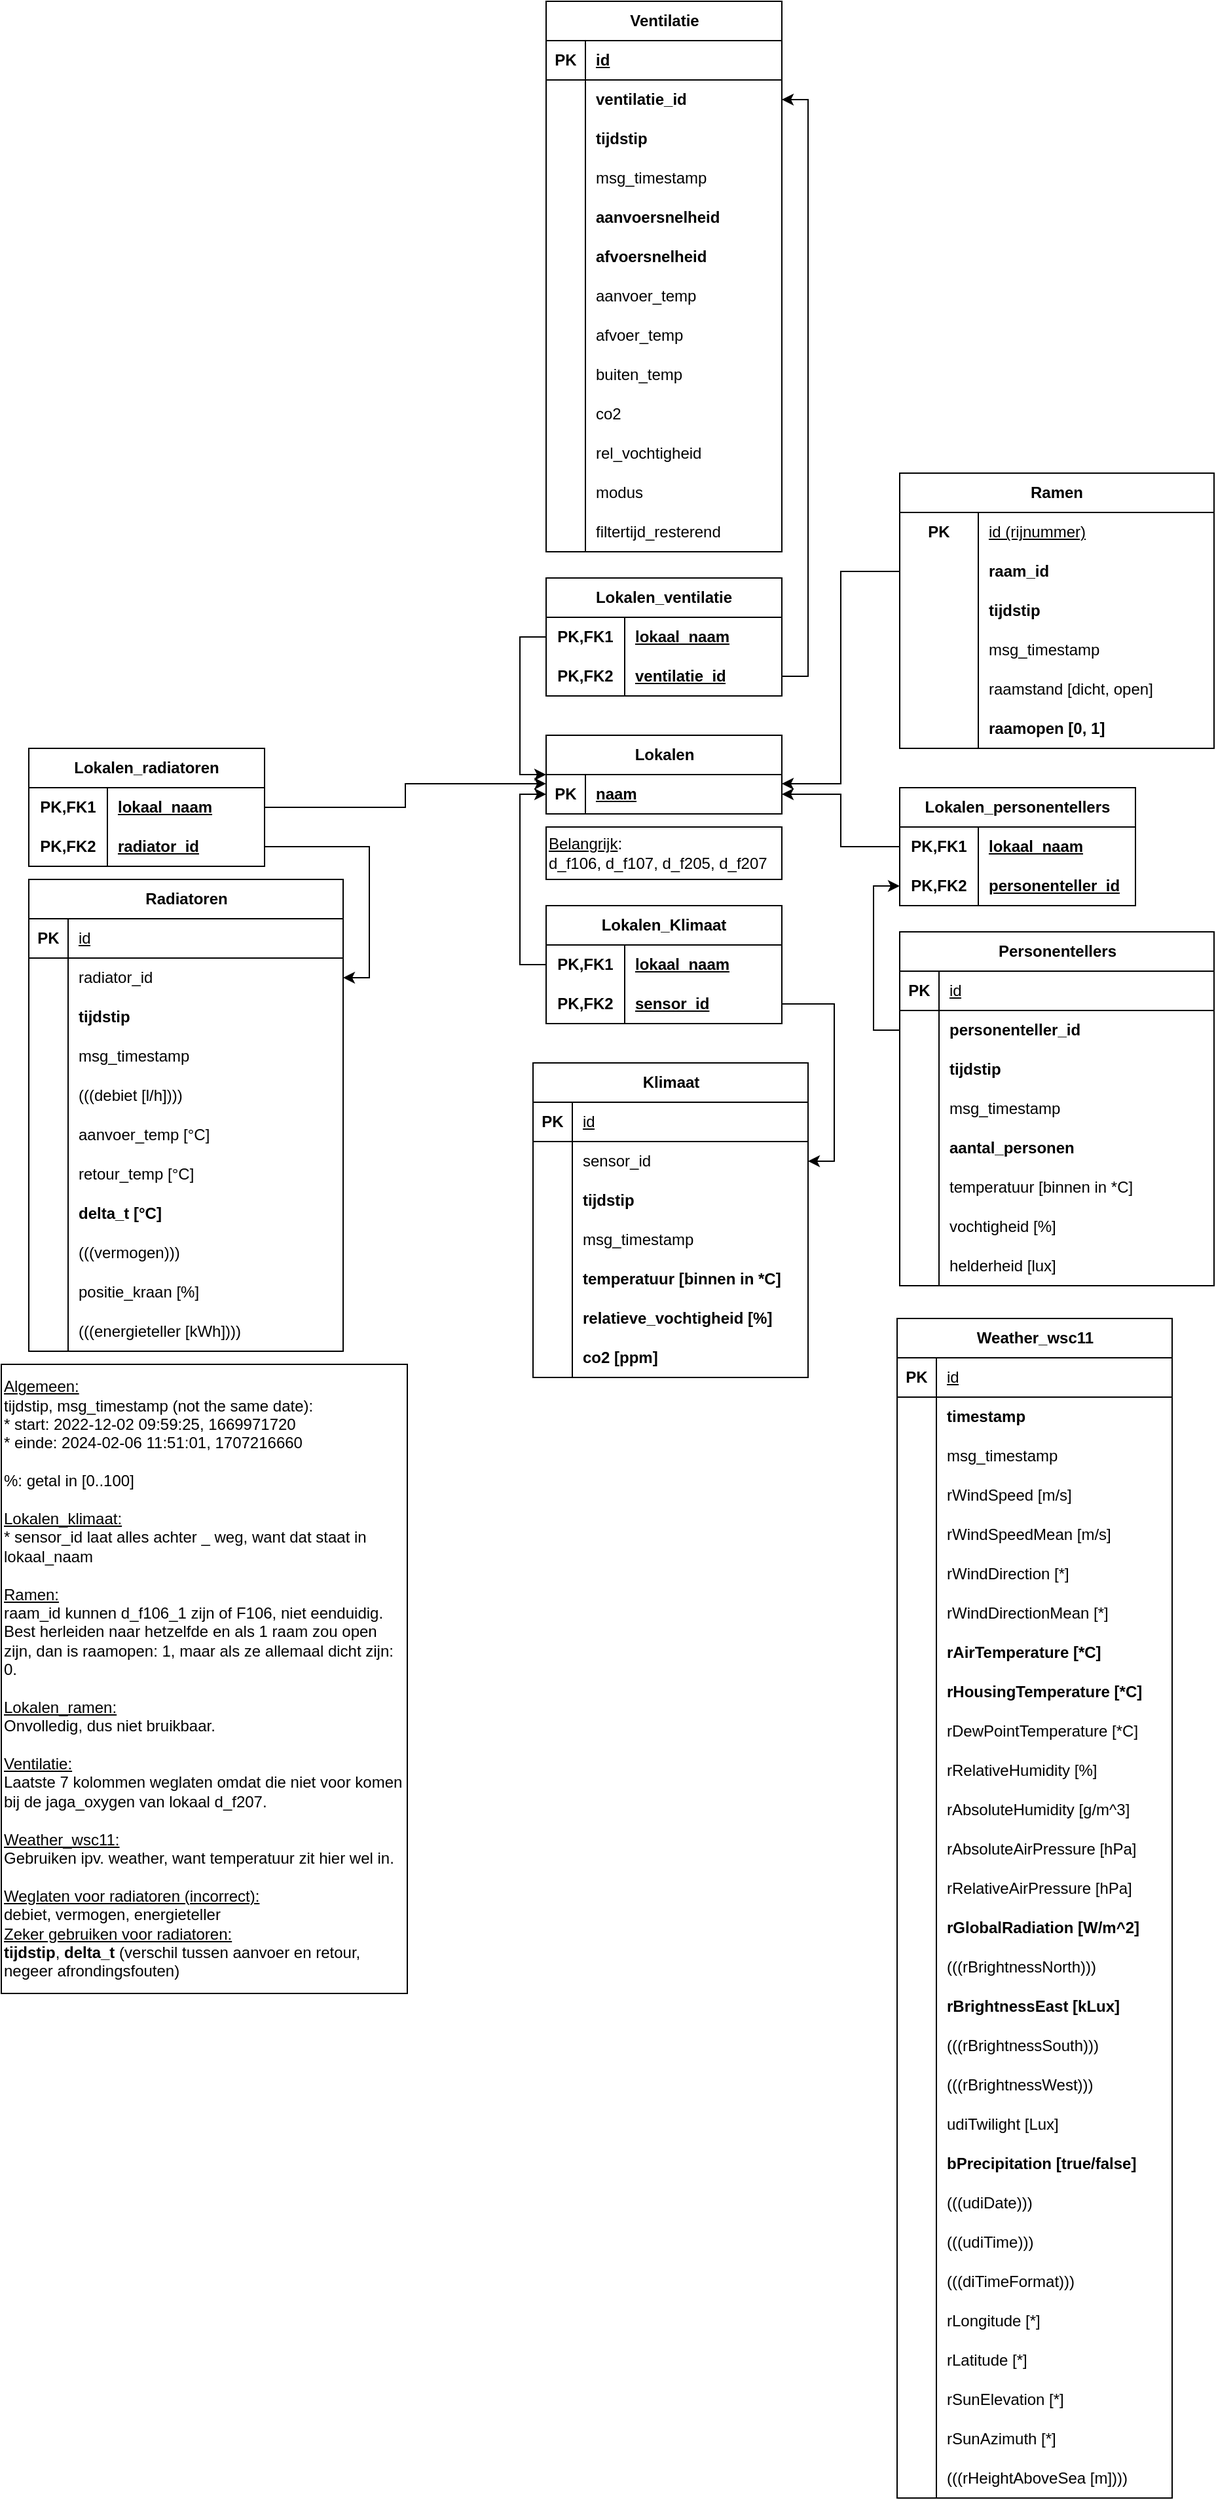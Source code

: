 <mxfile version="23.1.2" type="device">
  <diagram name="Pagina-1" id="TIKcIRzQg8iuIEcuS1Jr">
    <mxGraphModel dx="1290" dy="1745" grid="1" gridSize="10" guides="1" tooltips="1" connect="1" arrows="1" fold="1" page="1" pageScale="1" pageWidth="827" pageHeight="1169" math="0" shadow="0">
      <root>
        <mxCell id="0" />
        <mxCell id="1" parent="0" />
        <mxCell id="AJO_38cZ0rT1wrZOnv-w-193" value="Radiatoren" style="shape=table;startSize=30;container=1;collapsible=1;childLayout=tableLayout;fixedRows=1;rowLines=0;fontStyle=1;align=center;resizeLast=1;html=1;" parent="1" vertex="1">
          <mxGeometry x="125" y="130" width="240" height="360" as="geometry" />
        </mxCell>
        <mxCell id="AJO_38cZ0rT1wrZOnv-w-194" value="" style="shape=tableRow;horizontal=0;startSize=0;swimlaneHead=0;swimlaneBody=0;fillColor=none;collapsible=0;dropTarget=0;points=[[0,0.5],[1,0.5]];portConstraint=eastwest;top=0;left=0;right=0;bottom=1;" parent="AJO_38cZ0rT1wrZOnv-w-193" vertex="1">
          <mxGeometry y="30" width="240" height="30" as="geometry" />
        </mxCell>
        <mxCell id="AJO_38cZ0rT1wrZOnv-w-195" value="PK" style="shape=partialRectangle;connectable=0;fillColor=none;top=0;left=0;bottom=0;right=0;fontStyle=1;overflow=hidden;whiteSpace=wrap;html=1;" parent="AJO_38cZ0rT1wrZOnv-w-194" vertex="1">
          <mxGeometry width="30" height="30" as="geometry">
            <mxRectangle width="30" height="30" as="alternateBounds" />
          </mxGeometry>
        </mxCell>
        <mxCell id="AJO_38cZ0rT1wrZOnv-w-196" value="id" style="shape=partialRectangle;connectable=0;fillColor=none;top=0;left=0;bottom=0;right=0;align=left;spacingLeft=6;fontStyle=4;overflow=hidden;whiteSpace=wrap;html=1;" parent="AJO_38cZ0rT1wrZOnv-w-194" vertex="1">
          <mxGeometry x="30" width="210" height="30" as="geometry">
            <mxRectangle width="210" height="30" as="alternateBounds" />
          </mxGeometry>
        </mxCell>
        <mxCell id="AJO_38cZ0rT1wrZOnv-w-197" value="" style="shape=tableRow;horizontal=0;startSize=0;swimlaneHead=0;swimlaneBody=0;fillColor=none;collapsible=0;dropTarget=0;points=[[0,0.5],[1,0.5]];portConstraint=eastwest;top=0;left=0;right=0;bottom=0;" parent="AJO_38cZ0rT1wrZOnv-w-193" vertex="1">
          <mxGeometry y="60" width="240" height="30" as="geometry" />
        </mxCell>
        <mxCell id="AJO_38cZ0rT1wrZOnv-w-198" value="" style="shape=partialRectangle;connectable=0;fillColor=none;top=0;left=0;bottom=0;right=0;editable=1;overflow=hidden;whiteSpace=wrap;html=1;" parent="AJO_38cZ0rT1wrZOnv-w-197" vertex="1">
          <mxGeometry width="30" height="30" as="geometry">
            <mxRectangle width="30" height="30" as="alternateBounds" />
          </mxGeometry>
        </mxCell>
        <mxCell id="AJO_38cZ0rT1wrZOnv-w-199" value="radiator_id" style="shape=partialRectangle;connectable=0;fillColor=none;top=0;left=0;bottom=0;right=0;align=left;spacingLeft=6;overflow=hidden;whiteSpace=wrap;html=1;" parent="AJO_38cZ0rT1wrZOnv-w-197" vertex="1">
          <mxGeometry x="30" width="210" height="30" as="geometry">
            <mxRectangle width="210" height="30" as="alternateBounds" />
          </mxGeometry>
        </mxCell>
        <mxCell id="AJO_38cZ0rT1wrZOnv-w-200" value="" style="shape=tableRow;horizontal=0;startSize=0;swimlaneHead=0;swimlaneBody=0;fillColor=none;collapsible=0;dropTarget=0;points=[[0,0.5],[1,0.5]];portConstraint=eastwest;top=0;left=0;right=0;bottom=0;" parent="AJO_38cZ0rT1wrZOnv-w-193" vertex="1">
          <mxGeometry y="90" width="240" height="30" as="geometry" />
        </mxCell>
        <mxCell id="AJO_38cZ0rT1wrZOnv-w-201" value="" style="shape=partialRectangle;connectable=0;fillColor=none;top=0;left=0;bottom=0;right=0;editable=1;overflow=hidden;whiteSpace=wrap;html=1;" parent="AJO_38cZ0rT1wrZOnv-w-200" vertex="1">
          <mxGeometry width="30" height="30" as="geometry">
            <mxRectangle width="30" height="30" as="alternateBounds" />
          </mxGeometry>
        </mxCell>
        <mxCell id="AJO_38cZ0rT1wrZOnv-w-202" value="tijdstip" style="shape=partialRectangle;connectable=0;fillColor=none;top=0;left=0;bottom=0;right=0;align=left;spacingLeft=6;overflow=hidden;whiteSpace=wrap;html=1;fontStyle=1" parent="AJO_38cZ0rT1wrZOnv-w-200" vertex="1">
          <mxGeometry x="30" width="210" height="30" as="geometry">
            <mxRectangle width="210" height="30" as="alternateBounds" />
          </mxGeometry>
        </mxCell>
        <mxCell id="AJO_38cZ0rT1wrZOnv-w-203" value="" style="shape=tableRow;horizontal=0;startSize=0;swimlaneHead=0;swimlaneBody=0;fillColor=none;collapsible=0;dropTarget=0;points=[[0,0.5],[1,0.5]];portConstraint=eastwest;top=0;left=0;right=0;bottom=0;" parent="AJO_38cZ0rT1wrZOnv-w-193" vertex="1">
          <mxGeometry y="120" width="240" height="30" as="geometry" />
        </mxCell>
        <mxCell id="AJO_38cZ0rT1wrZOnv-w-204" value="" style="shape=partialRectangle;connectable=0;fillColor=none;top=0;left=0;bottom=0;right=0;editable=1;overflow=hidden;whiteSpace=wrap;html=1;" parent="AJO_38cZ0rT1wrZOnv-w-203" vertex="1">
          <mxGeometry width="30" height="30" as="geometry">
            <mxRectangle width="30" height="30" as="alternateBounds" />
          </mxGeometry>
        </mxCell>
        <mxCell id="AJO_38cZ0rT1wrZOnv-w-205" value="msg_timestamp" style="shape=partialRectangle;connectable=0;fillColor=none;top=0;left=0;bottom=0;right=0;align=left;spacingLeft=6;overflow=hidden;whiteSpace=wrap;html=1;" parent="AJO_38cZ0rT1wrZOnv-w-203" vertex="1">
          <mxGeometry x="30" width="210" height="30" as="geometry">
            <mxRectangle width="210" height="30" as="alternateBounds" />
          </mxGeometry>
        </mxCell>
        <mxCell id="AJO_38cZ0rT1wrZOnv-w-206" value="" style="shape=tableRow;horizontal=0;startSize=0;swimlaneHead=0;swimlaneBody=0;fillColor=none;collapsible=0;dropTarget=0;points=[[0,0.5],[1,0.5]];portConstraint=eastwest;top=0;left=0;right=0;bottom=0;" parent="AJO_38cZ0rT1wrZOnv-w-193" vertex="1">
          <mxGeometry y="150" width="240" height="30" as="geometry" />
        </mxCell>
        <mxCell id="AJO_38cZ0rT1wrZOnv-w-207" value="" style="shape=partialRectangle;connectable=0;fillColor=none;top=0;left=0;bottom=0;right=0;editable=1;overflow=hidden;whiteSpace=wrap;html=1;" parent="AJO_38cZ0rT1wrZOnv-w-206" vertex="1">
          <mxGeometry width="30" height="30" as="geometry">
            <mxRectangle width="30" height="30" as="alternateBounds" />
          </mxGeometry>
        </mxCell>
        <mxCell id="AJO_38cZ0rT1wrZOnv-w-208" value="(((debiet [l/h])))" style="shape=partialRectangle;connectable=0;fillColor=none;top=0;left=0;bottom=0;right=0;align=left;spacingLeft=6;overflow=hidden;whiteSpace=wrap;html=1;" parent="AJO_38cZ0rT1wrZOnv-w-206" vertex="1">
          <mxGeometry x="30" width="210" height="30" as="geometry">
            <mxRectangle width="210" height="30" as="alternateBounds" />
          </mxGeometry>
        </mxCell>
        <mxCell id="AJO_38cZ0rT1wrZOnv-w-209" value="" style="shape=tableRow;horizontal=0;startSize=0;swimlaneHead=0;swimlaneBody=0;fillColor=none;collapsible=0;dropTarget=0;points=[[0,0.5],[1,0.5]];portConstraint=eastwest;top=0;left=0;right=0;bottom=0;" parent="AJO_38cZ0rT1wrZOnv-w-193" vertex="1">
          <mxGeometry y="180" width="240" height="30" as="geometry" />
        </mxCell>
        <mxCell id="AJO_38cZ0rT1wrZOnv-w-210" value="" style="shape=partialRectangle;connectable=0;fillColor=none;top=0;left=0;bottom=0;right=0;editable=1;overflow=hidden;whiteSpace=wrap;html=1;" parent="AJO_38cZ0rT1wrZOnv-w-209" vertex="1">
          <mxGeometry width="30" height="30" as="geometry">
            <mxRectangle width="30" height="30" as="alternateBounds" />
          </mxGeometry>
        </mxCell>
        <mxCell id="AJO_38cZ0rT1wrZOnv-w-211" value="aanvoer_temp [°C]" style="shape=partialRectangle;connectable=0;fillColor=none;top=0;left=0;bottom=0;right=0;align=left;spacingLeft=6;overflow=hidden;whiteSpace=wrap;html=1;" parent="AJO_38cZ0rT1wrZOnv-w-209" vertex="1">
          <mxGeometry x="30" width="210" height="30" as="geometry">
            <mxRectangle width="210" height="30" as="alternateBounds" />
          </mxGeometry>
        </mxCell>
        <mxCell id="AJO_38cZ0rT1wrZOnv-w-212" value="" style="shape=tableRow;horizontal=0;startSize=0;swimlaneHead=0;swimlaneBody=0;fillColor=none;collapsible=0;dropTarget=0;points=[[0,0.5],[1,0.5]];portConstraint=eastwest;top=0;left=0;right=0;bottom=0;" parent="AJO_38cZ0rT1wrZOnv-w-193" vertex="1">
          <mxGeometry y="210" width="240" height="30" as="geometry" />
        </mxCell>
        <mxCell id="AJO_38cZ0rT1wrZOnv-w-213" value="" style="shape=partialRectangle;connectable=0;fillColor=none;top=0;left=0;bottom=0;right=0;editable=1;overflow=hidden;whiteSpace=wrap;html=1;" parent="AJO_38cZ0rT1wrZOnv-w-212" vertex="1">
          <mxGeometry width="30" height="30" as="geometry">
            <mxRectangle width="30" height="30" as="alternateBounds" />
          </mxGeometry>
        </mxCell>
        <mxCell id="AJO_38cZ0rT1wrZOnv-w-214" value="&lt;div&gt;retour_temp [°C]&lt;/div&gt;" style="shape=partialRectangle;connectable=0;fillColor=none;top=0;left=0;bottom=0;right=0;align=left;spacingLeft=6;overflow=hidden;whiteSpace=wrap;html=1;" parent="AJO_38cZ0rT1wrZOnv-w-212" vertex="1">
          <mxGeometry x="30" width="210" height="30" as="geometry">
            <mxRectangle width="210" height="30" as="alternateBounds" />
          </mxGeometry>
        </mxCell>
        <mxCell id="AJO_38cZ0rT1wrZOnv-w-215" value="" style="shape=tableRow;horizontal=0;startSize=0;swimlaneHead=0;swimlaneBody=0;fillColor=none;collapsible=0;dropTarget=0;points=[[0,0.5],[1,0.5]];portConstraint=eastwest;top=0;left=0;right=0;bottom=0;" parent="AJO_38cZ0rT1wrZOnv-w-193" vertex="1">
          <mxGeometry y="240" width="240" height="30" as="geometry" />
        </mxCell>
        <mxCell id="AJO_38cZ0rT1wrZOnv-w-216" value="" style="shape=partialRectangle;connectable=0;fillColor=none;top=0;left=0;bottom=0;right=0;editable=1;overflow=hidden;whiteSpace=wrap;html=1;" parent="AJO_38cZ0rT1wrZOnv-w-215" vertex="1">
          <mxGeometry width="30" height="30" as="geometry">
            <mxRectangle width="30" height="30" as="alternateBounds" />
          </mxGeometry>
        </mxCell>
        <mxCell id="AJO_38cZ0rT1wrZOnv-w-217" value="delta_t [°C]" style="shape=partialRectangle;connectable=0;fillColor=none;top=0;left=0;bottom=0;right=0;align=left;spacingLeft=6;overflow=hidden;whiteSpace=wrap;html=1;fontStyle=1" parent="AJO_38cZ0rT1wrZOnv-w-215" vertex="1">
          <mxGeometry x="30" width="210" height="30" as="geometry">
            <mxRectangle width="210" height="30" as="alternateBounds" />
          </mxGeometry>
        </mxCell>
        <mxCell id="AJO_38cZ0rT1wrZOnv-w-218" value="" style="shape=tableRow;horizontal=0;startSize=0;swimlaneHead=0;swimlaneBody=0;fillColor=none;collapsible=0;dropTarget=0;points=[[0,0.5],[1,0.5]];portConstraint=eastwest;top=0;left=0;right=0;bottom=0;" parent="AJO_38cZ0rT1wrZOnv-w-193" vertex="1">
          <mxGeometry y="270" width="240" height="30" as="geometry" />
        </mxCell>
        <mxCell id="AJO_38cZ0rT1wrZOnv-w-219" value="" style="shape=partialRectangle;connectable=0;fillColor=none;top=0;left=0;bottom=0;right=0;editable=1;overflow=hidden;whiteSpace=wrap;html=1;" parent="AJO_38cZ0rT1wrZOnv-w-218" vertex="1">
          <mxGeometry width="30" height="30" as="geometry">
            <mxRectangle width="30" height="30" as="alternateBounds" />
          </mxGeometry>
        </mxCell>
        <mxCell id="AJO_38cZ0rT1wrZOnv-w-220" value="(((vermogen)))" style="shape=partialRectangle;connectable=0;fillColor=none;top=0;left=0;bottom=0;right=0;align=left;spacingLeft=6;overflow=hidden;whiteSpace=wrap;html=1;" parent="AJO_38cZ0rT1wrZOnv-w-218" vertex="1">
          <mxGeometry x="30" width="210" height="30" as="geometry">
            <mxRectangle width="210" height="30" as="alternateBounds" />
          </mxGeometry>
        </mxCell>
        <mxCell id="AJO_38cZ0rT1wrZOnv-w-221" value="" style="shape=tableRow;horizontal=0;startSize=0;swimlaneHead=0;swimlaneBody=0;fillColor=none;collapsible=0;dropTarget=0;points=[[0,0.5],[1,0.5]];portConstraint=eastwest;top=0;left=0;right=0;bottom=0;" parent="AJO_38cZ0rT1wrZOnv-w-193" vertex="1">
          <mxGeometry y="300" width="240" height="30" as="geometry" />
        </mxCell>
        <mxCell id="AJO_38cZ0rT1wrZOnv-w-222" value="" style="shape=partialRectangle;connectable=0;fillColor=none;top=0;left=0;bottom=0;right=0;editable=1;overflow=hidden;whiteSpace=wrap;html=1;" parent="AJO_38cZ0rT1wrZOnv-w-221" vertex="1">
          <mxGeometry width="30" height="30" as="geometry">
            <mxRectangle width="30" height="30" as="alternateBounds" />
          </mxGeometry>
        </mxCell>
        <mxCell id="AJO_38cZ0rT1wrZOnv-w-223" value="positie_kraan [%]" style="shape=partialRectangle;connectable=0;fillColor=none;top=0;left=0;bottom=0;right=0;align=left;spacingLeft=6;overflow=hidden;whiteSpace=wrap;html=1;" parent="AJO_38cZ0rT1wrZOnv-w-221" vertex="1">
          <mxGeometry x="30" width="210" height="30" as="geometry">
            <mxRectangle width="210" height="30" as="alternateBounds" />
          </mxGeometry>
        </mxCell>
        <mxCell id="AJO_38cZ0rT1wrZOnv-w-224" value="" style="shape=tableRow;horizontal=0;startSize=0;swimlaneHead=0;swimlaneBody=0;fillColor=none;collapsible=0;dropTarget=0;points=[[0,0.5],[1,0.5]];portConstraint=eastwest;top=0;left=0;right=0;bottom=0;" parent="AJO_38cZ0rT1wrZOnv-w-193" vertex="1">
          <mxGeometry y="330" width="240" height="30" as="geometry" />
        </mxCell>
        <mxCell id="AJO_38cZ0rT1wrZOnv-w-225" value="" style="shape=partialRectangle;connectable=0;fillColor=none;top=0;left=0;bottom=0;right=0;editable=1;overflow=hidden;whiteSpace=wrap;html=1;" parent="AJO_38cZ0rT1wrZOnv-w-224" vertex="1">
          <mxGeometry width="30" height="30" as="geometry">
            <mxRectangle width="30" height="30" as="alternateBounds" />
          </mxGeometry>
        </mxCell>
        <mxCell id="AJO_38cZ0rT1wrZOnv-w-226" value="(((energieteller [kWh])))" style="shape=partialRectangle;connectable=0;fillColor=none;top=0;left=0;bottom=0;right=0;align=left;spacingLeft=6;overflow=hidden;whiteSpace=wrap;html=1;" parent="AJO_38cZ0rT1wrZOnv-w-224" vertex="1">
          <mxGeometry x="30" width="210" height="30" as="geometry">
            <mxRectangle width="210" height="30" as="alternateBounds" />
          </mxGeometry>
        </mxCell>
        <mxCell id="AJO_38cZ0rT1wrZOnv-w-227" value="&lt;u&gt;Algemeen:&lt;/u&gt;&lt;div align=&quot;left&quot;&gt;tijdstip, msg_timestamp (not the same date):&lt;/div&gt;&lt;div align=&quot;left&quot;&gt;* start: 2022-12-02 09:59:25, 1669971720&lt;br&gt;&lt;/div&gt;&lt;div align=&quot;left&quot;&gt;* einde: 2024-02-06 11:51:01, 1707216660&lt;/div&gt;&lt;div align=&quot;left&quot;&gt;&lt;br&gt;&lt;/div&gt;&lt;div align=&quot;left&quot;&gt;%: getal in [0..100]&lt;/div&gt;&lt;div align=&quot;left&quot;&gt;&lt;br&gt;&lt;/div&gt;&lt;div align=&quot;left&quot;&gt;&lt;u&gt;Lokalen_klimaat:&lt;/u&gt;&lt;/div&gt;&lt;div align=&quot;left&quot;&gt;* sensor_id laat alles achter _ weg, want dat staat in lokaal_naam&lt;/div&gt;&lt;div align=&quot;left&quot;&gt;&lt;br&gt;&lt;/div&gt;&lt;div align=&quot;left&quot;&gt;&lt;u&gt;Ramen:&lt;/u&gt;&lt;br&gt;raam_id kunnen d_f106_1 zijn of F106, niet eenduidig. Best herleiden naar hetzelfde en als 1 raam zou open zijn, dan is raamopen: 1, maar als ze allemaal dicht zijn: 0.&lt;/div&gt;&lt;div align=&quot;left&quot;&gt;&lt;br&gt;&lt;/div&gt;&lt;div align=&quot;left&quot;&gt;&lt;u&gt;Lokalen_ramen:&lt;/u&gt;&lt;br&gt;Onvolledig, dus niet bruikbaar.&lt;/div&gt;&lt;div align=&quot;left&quot;&gt;&lt;br&gt;&lt;/div&gt;&lt;div align=&quot;left&quot;&gt;&lt;u&gt;Ventilatie:&lt;/u&gt;&lt;br&gt;Laatste 7 kolommen weglaten omdat die niet voor komen bij de jaga_oxygen van lokaal d_f207.&lt;/div&gt;&lt;div align=&quot;left&quot;&gt;&lt;br&gt;&lt;/div&gt;&lt;div align=&quot;left&quot;&gt;&lt;u&gt;Weather_wsc11:&lt;/u&gt;&lt;br&gt;Gebruiken ipv. weather, want temperatuur zit hier wel in.&lt;/div&gt;&lt;div&gt;&lt;br&gt;&lt;/div&gt;&lt;div&gt;&lt;u&gt;Weglaten voor radiatoren (incorrect):&lt;/u&gt;&lt;/div&gt;&lt;div&gt;debiet, vermogen, energieteller&lt;/div&gt;&lt;div&gt;&lt;u&gt;Zeker gebruiken voor radiatoren:&lt;/u&gt;&lt;/div&gt;&lt;div&gt;&lt;b&gt;tijdstip&lt;/b&gt;, &lt;b&gt;delta_t&lt;/b&gt; (verschil tussen aanvoer en retour, negeer afrondingsfouten)&lt;br&gt;&lt;/div&gt;" style="whiteSpace=wrap;html=1;align=left;" parent="1" vertex="1">
          <mxGeometry x="104" y="500" width="310" height="480" as="geometry" />
        </mxCell>
        <mxCell id="AJO_38cZ0rT1wrZOnv-w-228" value="Lokalen" style="shape=table;startSize=30;container=1;collapsible=1;childLayout=tableLayout;fixedRows=1;rowLines=0;fontStyle=1;align=center;resizeLast=1;html=1;" parent="1" vertex="1">
          <mxGeometry x="520" y="20" width="180" height="60" as="geometry" />
        </mxCell>
        <mxCell id="AJO_38cZ0rT1wrZOnv-w-229" value="" style="shape=tableRow;horizontal=0;startSize=0;swimlaneHead=0;swimlaneBody=0;fillColor=none;collapsible=0;dropTarget=0;points=[[0,0.5],[1,0.5]];portConstraint=eastwest;top=0;left=0;right=0;bottom=1;" parent="AJO_38cZ0rT1wrZOnv-w-228" vertex="1">
          <mxGeometry y="30" width="180" height="30" as="geometry" />
        </mxCell>
        <mxCell id="AJO_38cZ0rT1wrZOnv-w-230" value="PK" style="shape=partialRectangle;connectable=0;fillColor=none;top=0;left=0;bottom=0;right=0;fontStyle=1;overflow=hidden;whiteSpace=wrap;html=1;" parent="AJO_38cZ0rT1wrZOnv-w-229" vertex="1">
          <mxGeometry width="30" height="30" as="geometry">
            <mxRectangle width="30" height="30" as="alternateBounds" />
          </mxGeometry>
        </mxCell>
        <mxCell id="AJO_38cZ0rT1wrZOnv-w-231" value="naam" style="shape=partialRectangle;connectable=0;fillColor=none;top=0;left=0;bottom=0;right=0;align=left;spacingLeft=6;fontStyle=5;overflow=hidden;whiteSpace=wrap;html=1;" parent="AJO_38cZ0rT1wrZOnv-w-229" vertex="1">
          <mxGeometry x="30" width="150" height="30" as="geometry">
            <mxRectangle width="150" height="30" as="alternateBounds" />
          </mxGeometry>
        </mxCell>
        <mxCell id="AJO_38cZ0rT1wrZOnv-w-232" value="&lt;div align=&quot;left&quot;&gt;&lt;u&gt;Belangrijk&lt;/u&gt;:&lt;br&gt;d_f106, d_f107, d_f205, d_f207&lt;br&gt;&lt;/div&gt;" style="whiteSpace=wrap;html=1;align=left;" parent="1" vertex="1">
          <mxGeometry x="520" y="90" width="180" height="40" as="geometry" />
        </mxCell>
        <mxCell id="AJO_38cZ0rT1wrZOnv-w-233" value="Klimaat" style="shape=table;startSize=30;container=1;collapsible=1;childLayout=tableLayout;fixedRows=1;rowLines=0;fontStyle=1;align=center;resizeLast=1;html=1;" parent="1" vertex="1">
          <mxGeometry x="510" y="270" width="210" height="240" as="geometry" />
        </mxCell>
        <mxCell id="AJO_38cZ0rT1wrZOnv-w-234" value="" style="shape=tableRow;horizontal=0;startSize=0;swimlaneHead=0;swimlaneBody=0;fillColor=none;collapsible=0;dropTarget=0;points=[[0,0.5],[1,0.5]];portConstraint=eastwest;top=0;left=0;right=0;bottom=1;" parent="AJO_38cZ0rT1wrZOnv-w-233" vertex="1">
          <mxGeometry y="30" width="210" height="30" as="geometry" />
        </mxCell>
        <mxCell id="AJO_38cZ0rT1wrZOnv-w-235" value="PK" style="shape=partialRectangle;connectable=0;fillColor=none;top=0;left=0;bottom=0;right=0;fontStyle=1;overflow=hidden;whiteSpace=wrap;html=1;" parent="AJO_38cZ0rT1wrZOnv-w-234" vertex="1">
          <mxGeometry width="30" height="30" as="geometry">
            <mxRectangle width="30" height="30" as="alternateBounds" />
          </mxGeometry>
        </mxCell>
        <mxCell id="AJO_38cZ0rT1wrZOnv-w-236" value="id" style="shape=partialRectangle;connectable=0;fillColor=none;top=0;left=0;bottom=0;right=0;align=left;spacingLeft=6;fontStyle=4;overflow=hidden;whiteSpace=wrap;html=1;" parent="AJO_38cZ0rT1wrZOnv-w-234" vertex="1">
          <mxGeometry x="30" width="180" height="30" as="geometry">
            <mxRectangle width="180" height="30" as="alternateBounds" />
          </mxGeometry>
        </mxCell>
        <mxCell id="AJO_38cZ0rT1wrZOnv-w-237" value="" style="shape=tableRow;horizontal=0;startSize=0;swimlaneHead=0;swimlaneBody=0;fillColor=none;collapsible=0;dropTarget=0;points=[[0,0.5],[1,0.5]];portConstraint=eastwest;top=0;left=0;right=0;bottom=0;" parent="AJO_38cZ0rT1wrZOnv-w-233" vertex="1">
          <mxGeometry y="60" width="210" height="30" as="geometry" />
        </mxCell>
        <mxCell id="AJO_38cZ0rT1wrZOnv-w-238" value="" style="shape=partialRectangle;connectable=0;fillColor=none;top=0;left=0;bottom=0;right=0;editable=1;overflow=hidden;whiteSpace=wrap;html=1;" parent="AJO_38cZ0rT1wrZOnv-w-237" vertex="1">
          <mxGeometry width="30" height="30" as="geometry">
            <mxRectangle width="30" height="30" as="alternateBounds" />
          </mxGeometry>
        </mxCell>
        <mxCell id="AJO_38cZ0rT1wrZOnv-w-239" value="sensor_id" style="shape=partialRectangle;connectable=0;fillColor=none;top=0;left=0;bottom=0;right=0;align=left;spacingLeft=6;overflow=hidden;whiteSpace=wrap;html=1;" parent="AJO_38cZ0rT1wrZOnv-w-237" vertex="1">
          <mxGeometry x="30" width="180" height="30" as="geometry">
            <mxRectangle width="180" height="30" as="alternateBounds" />
          </mxGeometry>
        </mxCell>
        <mxCell id="AJO_38cZ0rT1wrZOnv-w-240" value="" style="shape=tableRow;horizontal=0;startSize=0;swimlaneHead=0;swimlaneBody=0;fillColor=none;collapsible=0;dropTarget=0;points=[[0,0.5],[1,0.5]];portConstraint=eastwest;top=0;left=0;right=0;bottom=0;" parent="AJO_38cZ0rT1wrZOnv-w-233" vertex="1">
          <mxGeometry y="90" width="210" height="30" as="geometry" />
        </mxCell>
        <mxCell id="AJO_38cZ0rT1wrZOnv-w-241" value="" style="shape=partialRectangle;connectable=0;fillColor=none;top=0;left=0;bottom=0;right=0;editable=1;overflow=hidden;whiteSpace=wrap;html=1;" parent="AJO_38cZ0rT1wrZOnv-w-240" vertex="1">
          <mxGeometry width="30" height="30" as="geometry">
            <mxRectangle width="30" height="30" as="alternateBounds" />
          </mxGeometry>
        </mxCell>
        <mxCell id="AJO_38cZ0rT1wrZOnv-w-242" value="tijdstip" style="shape=partialRectangle;connectable=0;fillColor=none;top=0;left=0;bottom=0;right=0;align=left;spacingLeft=6;overflow=hidden;whiteSpace=wrap;html=1;fontStyle=1" parent="AJO_38cZ0rT1wrZOnv-w-240" vertex="1">
          <mxGeometry x="30" width="180" height="30" as="geometry">
            <mxRectangle width="180" height="30" as="alternateBounds" />
          </mxGeometry>
        </mxCell>
        <mxCell id="AJO_38cZ0rT1wrZOnv-w-243" value="" style="shape=tableRow;horizontal=0;startSize=0;swimlaneHead=0;swimlaneBody=0;fillColor=none;collapsible=0;dropTarget=0;points=[[0,0.5],[1,0.5]];portConstraint=eastwest;top=0;left=0;right=0;bottom=0;" parent="AJO_38cZ0rT1wrZOnv-w-233" vertex="1">
          <mxGeometry y="120" width="210" height="30" as="geometry" />
        </mxCell>
        <mxCell id="AJO_38cZ0rT1wrZOnv-w-244" value="" style="shape=partialRectangle;connectable=0;fillColor=none;top=0;left=0;bottom=0;right=0;editable=1;overflow=hidden;whiteSpace=wrap;html=1;" parent="AJO_38cZ0rT1wrZOnv-w-243" vertex="1">
          <mxGeometry width="30" height="30" as="geometry">
            <mxRectangle width="30" height="30" as="alternateBounds" />
          </mxGeometry>
        </mxCell>
        <mxCell id="AJO_38cZ0rT1wrZOnv-w-245" value="msg_timestamp" style="shape=partialRectangle;connectable=0;fillColor=none;top=0;left=0;bottom=0;right=0;align=left;spacingLeft=6;overflow=hidden;whiteSpace=wrap;html=1;" parent="AJO_38cZ0rT1wrZOnv-w-243" vertex="1">
          <mxGeometry x="30" width="180" height="30" as="geometry">
            <mxRectangle width="180" height="30" as="alternateBounds" />
          </mxGeometry>
        </mxCell>
        <mxCell id="AJO_38cZ0rT1wrZOnv-w-246" value="" style="shape=tableRow;horizontal=0;startSize=0;swimlaneHead=0;swimlaneBody=0;fillColor=none;collapsible=0;dropTarget=0;points=[[0,0.5],[1,0.5]];portConstraint=eastwest;top=0;left=0;right=0;bottom=0;" parent="AJO_38cZ0rT1wrZOnv-w-233" vertex="1">
          <mxGeometry y="150" width="210" height="30" as="geometry" />
        </mxCell>
        <mxCell id="AJO_38cZ0rT1wrZOnv-w-247" value="" style="shape=partialRectangle;connectable=0;fillColor=none;top=0;left=0;bottom=0;right=0;editable=1;overflow=hidden;whiteSpace=wrap;html=1;" parent="AJO_38cZ0rT1wrZOnv-w-246" vertex="1">
          <mxGeometry width="30" height="30" as="geometry">
            <mxRectangle width="30" height="30" as="alternateBounds" />
          </mxGeometry>
        </mxCell>
        <mxCell id="AJO_38cZ0rT1wrZOnv-w-248" value="&lt;b&gt;temperatuur [binnen in *C]&lt;br&gt;&lt;/b&gt;" style="shape=partialRectangle;connectable=0;fillColor=none;top=0;left=0;bottom=0;right=0;align=left;spacingLeft=6;overflow=hidden;whiteSpace=wrap;html=1;" parent="AJO_38cZ0rT1wrZOnv-w-246" vertex="1">
          <mxGeometry x="30" width="180" height="30" as="geometry">
            <mxRectangle width="180" height="30" as="alternateBounds" />
          </mxGeometry>
        </mxCell>
        <mxCell id="AJO_38cZ0rT1wrZOnv-w-249" value="" style="shape=tableRow;horizontal=0;startSize=0;swimlaneHead=0;swimlaneBody=0;fillColor=none;collapsible=0;dropTarget=0;points=[[0,0.5],[1,0.5]];portConstraint=eastwest;top=0;left=0;right=0;bottom=0;" parent="AJO_38cZ0rT1wrZOnv-w-233" vertex="1">
          <mxGeometry y="180" width="210" height="30" as="geometry" />
        </mxCell>
        <mxCell id="AJO_38cZ0rT1wrZOnv-w-250" value="" style="shape=partialRectangle;connectable=0;fillColor=none;top=0;left=0;bottom=0;right=0;editable=1;overflow=hidden;whiteSpace=wrap;html=1;" parent="AJO_38cZ0rT1wrZOnv-w-249" vertex="1">
          <mxGeometry width="30" height="30" as="geometry">
            <mxRectangle width="30" height="30" as="alternateBounds" />
          </mxGeometry>
        </mxCell>
        <mxCell id="AJO_38cZ0rT1wrZOnv-w-251" value="&lt;b&gt;relatieve_vochtigheid [%]&lt;br&gt;&lt;/b&gt;" style="shape=partialRectangle;connectable=0;fillColor=none;top=0;left=0;bottom=0;right=0;align=left;spacingLeft=6;overflow=hidden;whiteSpace=wrap;html=1;" parent="AJO_38cZ0rT1wrZOnv-w-249" vertex="1">
          <mxGeometry x="30" width="180" height="30" as="geometry">
            <mxRectangle width="180" height="30" as="alternateBounds" />
          </mxGeometry>
        </mxCell>
        <mxCell id="AJO_38cZ0rT1wrZOnv-w-261" value="" style="shape=tableRow;horizontal=0;startSize=0;swimlaneHead=0;swimlaneBody=0;fillColor=none;collapsible=0;dropTarget=0;points=[[0,0.5],[1,0.5]];portConstraint=eastwest;top=0;left=0;right=0;bottom=0;" parent="AJO_38cZ0rT1wrZOnv-w-233" vertex="1">
          <mxGeometry y="210" width="210" height="30" as="geometry" />
        </mxCell>
        <mxCell id="AJO_38cZ0rT1wrZOnv-w-262" value="" style="shape=partialRectangle;connectable=0;fillColor=none;top=0;left=0;bottom=0;right=0;editable=1;overflow=hidden;whiteSpace=wrap;html=1;" parent="AJO_38cZ0rT1wrZOnv-w-261" vertex="1">
          <mxGeometry width="30" height="30" as="geometry">
            <mxRectangle width="30" height="30" as="alternateBounds" />
          </mxGeometry>
        </mxCell>
        <mxCell id="AJO_38cZ0rT1wrZOnv-w-263" value="&lt;b&gt;co2 [ppm]&lt;br&gt;&lt;/b&gt;" style="shape=partialRectangle;connectable=0;fillColor=none;top=0;left=0;bottom=0;right=0;align=left;spacingLeft=6;overflow=hidden;whiteSpace=wrap;html=1;" parent="AJO_38cZ0rT1wrZOnv-w-261" vertex="1">
          <mxGeometry x="30" width="180" height="30" as="geometry">
            <mxRectangle width="180" height="30" as="alternateBounds" />
          </mxGeometry>
        </mxCell>
        <mxCell id="AJO_38cZ0rT1wrZOnv-w-252" value="Lokalen_Klimaat" style="shape=table;startSize=30;container=1;collapsible=1;childLayout=tableLayout;fixedRows=1;rowLines=0;fontStyle=1;align=center;resizeLast=1;html=1;whiteSpace=wrap;" parent="1" vertex="1">
          <mxGeometry x="520" y="150" width="180" height="90" as="geometry" />
        </mxCell>
        <mxCell id="AJO_38cZ0rT1wrZOnv-w-253" value="" style="shape=tableRow;horizontal=0;startSize=0;swimlaneHead=0;swimlaneBody=0;fillColor=none;collapsible=0;dropTarget=0;points=[[0,0.5],[1,0.5]];portConstraint=eastwest;top=0;left=0;right=0;bottom=0;html=1;" parent="AJO_38cZ0rT1wrZOnv-w-252" vertex="1">
          <mxGeometry y="30" width="180" height="30" as="geometry" />
        </mxCell>
        <mxCell id="AJO_38cZ0rT1wrZOnv-w-254" value="PK,FK1" style="shape=partialRectangle;connectable=0;fillColor=none;top=0;left=0;bottom=0;right=0;fontStyle=1;overflow=hidden;html=1;whiteSpace=wrap;" parent="AJO_38cZ0rT1wrZOnv-w-253" vertex="1">
          <mxGeometry width="60" height="30" as="geometry">
            <mxRectangle width="60" height="30" as="alternateBounds" />
          </mxGeometry>
        </mxCell>
        <mxCell id="AJO_38cZ0rT1wrZOnv-w-255" value="lokaal_naam" style="shape=partialRectangle;connectable=0;fillColor=none;top=0;left=0;bottom=0;right=0;align=left;spacingLeft=6;fontStyle=5;overflow=hidden;html=1;whiteSpace=wrap;" parent="AJO_38cZ0rT1wrZOnv-w-253" vertex="1">
          <mxGeometry x="60" width="120" height="30" as="geometry">
            <mxRectangle width="120" height="30" as="alternateBounds" />
          </mxGeometry>
        </mxCell>
        <mxCell id="AJO_38cZ0rT1wrZOnv-w-256" value="" style="shape=tableRow;horizontal=0;startSize=0;swimlaneHead=0;swimlaneBody=0;fillColor=none;collapsible=0;dropTarget=0;points=[[0,0.5],[1,0.5]];portConstraint=eastwest;top=0;left=0;right=0;bottom=1;html=1;" parent="AJO_38cZ0rT1wrZOnv-w-252" vertex="1">
          <mxGeometry y="60" width="180" height="30" as="geometry" />
        </mxCell>
        <mxCell id="AJO_38cZ0rT1wrZOnv-w-257" value="PK,FK2" style="shape=partialRectangle;connectable=0;fillColor=none;top=0;left=0;bottom=0;right=0;fontStyle=1;overflow=hidden;html=1;whiteSpace=wrap;" parent="AJO_38cZ0rT1wrZOnv-w-256" vertex="1">
          <mxGeometry width="60" height="30" as="geometry">
            <mxRectangle width="60" height="30" as="alternateBounds" />
          </mxGeometry>
        </mxCell>
        <mxCell id="AJO_38cZ0rT1wrZOnv-w-258" value="sensor_id" style="shape=partialRectangle;connectable=0;fillColor=none;top=0;left=0;bottom=0;right=0;align=left;spacingLeft=6;fontStyle=5;overflow=hidden;html=1;whiteSpace=wrap;" parent="AJO_38cZ0rT1wrZOnv-w-256" vertex="1">
          <mxGeometry x="60" width="120" height="30" as="geometry">
            <mxRectangle width="120" height="30" as="alternateBounds" />
          </mxGeometry>
        </mxCell>
        <mxCell id="AJO_38cZ0rT1wrZOnv-w-259" style="edgeStyle=orthogonalEdgeStyle;rounded=0;orthogonalLoop=1;jettySize=auto;html=1;entryX=0;entryY=0.5;entryDx=0;entryDy=0;" parent="1" source="AJO_38cZ0rT1wrZOnv-w-253" target="AJO_38cZ0rT1wrZOnv-w-229" edge="1">
          <mxGeometry relative="1" as="geometry" />
        </mxCell>
        <mxCell id="AJO_38cZ0rT1wrZOnv-w-260" style="edgeStyle=orthogonalEdgeStyle;rounded=0;orthogonalLoop=1;jettySize=auto;html=1;exitX=1;exitY=0.5;exitDx=0;exitDy=0;entryX=1;entryY=0.5;entryDx=0;entryDy=0;" parent="1" source="AJO_38cZ0rT1wrZOnv-w-256" target="AJO_38cZ0rT1wrZOnv-w-237" edge="1">
          <mxGeometry relative="1" as="geometry" />
        </mxCell>
        <mxCell id="AJO_38cZ0rT1wrZOnv-w-264" value="Ramen" style="shape=table;startSize=30;container=1;collapsible=1;childLayout=tableLayout;fixedRows=1;rowLines=0;fontStyle=1;align=center;resizeLast=1;html=1;whiteSpace=wrap;" parent="1" vertex="1">
          <mxGeometry x="790" y="-180" width="240" height="210" as="geometry" />
        </mxCell>
        <mxCell id="AJO_38cZ0rT1wrZOnv-w-265" value="" style="shape=tableRow;horizontal=0;startSize=0;swimlaneHead=0;swimlaneBody=0;fillColor=none;collapsible=0;dropTarget=0;points=[[0,0.5],[1,0.5]];portConstraint=eastwest;top=0;left=0;right=0;bottom=0;html=1;" parent="AJO_38cZ0rT1wrZOnv-w-264" vertex="1">
          <mxGeometry y="30" width="240" height="30" as="geometry" />
        </mxCell>
        <mxCell id="AJO_38cZ0rT1wrZOnv-w-266" value="PK" style="shape=partialRectangle;connectable=0;fillColor=none;top=0;left=0;bottom=0;right=0;fontStyle=1;overflow=hidden;html=1;whiteSpace=wrap;" parent="AJO_38cZ0rT1wrZOnv-w-265" vertex="1">
          <mxGeometry width="60" height="30" as="geometry">
            <mxRectangle width="60" height="30" as="alternateBounds" />
          </mxGeometry>
        </mxCell>
        <mxCell id="AJO_38cZ0rT1wrZOnv-w-267" value="id (rijnummer)" style="shape=partialRectangle;connectable=0;fillColor=none;top=0;left=0;bottom=0;right=0;align=left;spacingLeft=6;fontStyle=4;overflow=hidden;html=1;whiteSpace=wrap;" parent="AJO_38cZ0rT1wrZOnv-w-265" vertex="1">
          <mxGeometry x="60" width="180" height="30" as="geometry">
            <mxRectangle width="180" height="30" as="alternateBounds" />
          </mxGeometry>
        </mxCell>
        <mxCell id="AJO_38cZ0rT1wrZOnv-w-271" value="" style="shape=tableRow;horizontal=0;startSize=0;swimlaneHead=0;swimlaneBody=0;fillColor=none;collapsible=0;dropTarget=0;points=[[0,0.5],[1,0.5]];portConstraint=eastwest;top=0;left=0;right=0;bottom=0;html=1;" parent="AJO_38cZ0rT1wrZOnv-w-264" vertex="1">
          <mxGeometry y="60" width="240" height="30" as="geometry" />
        </mxCell>
        <mxCell id="AJO_38cZ0rT1wrZOnv-w-272" value="" style="shape=partialRectangle;connectable=0;fillColor=none;top=0;left=0;bottom=0;right=0;editable=1;overflow=hidden;html=1;whiteSpace=wrap;" parent="AJO_38cZ0rT1wrZOnv-w-271" vertex="1">
          <mxGeometry width="60" height="30" as="geometry">
            <mxRectangle width="60" height="30" as="alternateBounds" />
          </mxGeometry>
        </mxCell>
        <mxCell id="AJO_38cZ0rT1wrZOnv-w-273" value="raam_id" style="shape=partialRectangle;connectable=0;fillColor=none;top=0;left=0;bottom=0;right=0;align=left;spacingLeft=6;overflow=hidden;html=1;whiteSpace=wrap;fontStyle=1" parent="AJO_38cZ0rT1wrZOnv-w-271" vertex="1">
          <mxGeometry x="60" width="180" height="30" as="geometry">
            <mxRectangle width="180" height="30" as="alternateBounds" />
          </mxGeometry>
        </mxCell>
        <mxCell id="AJO_38cZ0rT1wrZOnv-w-274" value="" style="shape=tableRow;horizontal=0;startSize=0;swimlaneHead=0;swimlaneBody=0;fillColor=none;collapsible=0;dropTarget=0;points=[[0,0.5],[1,0.5]];portConstraint=eastwest;top=0;left=0;right=0;bottom=0;html=1;" parent="AJO_38cZ0rT1wrZOnv-w-264" vertex="1">
          <mxGeometry y="90" width="240" height="30" as="geometry" />
        </mxCell>
        <mxCell id="AJO_38cZ0rT1wrZOnv-w-275" value="" style="shape=partialRectangle;connectable=0;fillColor=none;top=0;left=0;bottom=0;right=0;editable=1;overflow=hidden;html=1;whiteSpace=wrap;" parent="AJO_38cZ0rT1wrZOnv-w-274" vertex="1">
          <mxGeometry width="60" height="30" as="geometry">
            <mxRectangle width="60" height="30" as="alternateBounds" />
          </mxGeometry>
        </mxCell>
        <mxCell id="AJO_38cZ0rT1wrZOnv-w-276" value="tijdstip" style="shape=partialRectangle;connectable=0;fillColor=none;top=0;left=0;bottom=0;right=0;align=left;spacingLeft=6;overflow=hidden;html=1;whiteSpace=wrap;fontStyle=1" parent="AJO_38cZ0rT1wrZOnv-w-274" vertex="1">
          <mxGeometry x="60" width="180" height="30" as="geometry">
            <mxRectangle width="180" height="30" as="alternateBounds" />
          </mxGeometry>
        </mxCell>
        <mxCell id="AJO_38cZ0rT1wrZOnv-w-290" value="" style="shape=tableRow;horizontal=0;startSize=0;swimlaneHead=0;swimlaneBody=0;fillColor=none;collapsible=0;dropTarget=0;points=[[0,0.5],[1,0.5]];portConstraint=eastwest;top=0;left=0;right=0;bottom=0;html=1;" parent="AJO_38cZ0rT1wrZOnv-w-264" vertex="1">
          <mxGeometry y="120" width="240" height="30" as="geometry" />
        </mxCell>
        <mxCell id="AJO_38cZ0rT1wrZOnv-w-291" value="" style="shape=partialRectangle;connectable=0;fillColor=none;top=0;left=0;bottom=0;right=0;editable=1;overflow=hidden;html=1;whiteSpace=wrap;" parent="AJO_38cZ0rT1wrZOnv-w-290" vertex="1">
          <mxGeometry width="60" height="30" as="geometry">
            <mxRectangle width="60" height="30" as="alternateBounds" />
          </mxGeometry>
        </mxCell>
        <mxCell id="AJO_38cZ0rT1wrZOnv-w-292" value="msg_timestamp" style="shape=partialRectangle;connectable=0;fillColor=none;top=0;left=0;bottom=0;right=0;align=left;spacingLeft=6;overflow=hidden;html=1;whiteSpace=wrap;" parent="AJO_38cZ0rT1wrZOnv-w-290" vertex="1">
          <mxGeometry x="60" width="180" height="30" as="geometry">
            <mxRectangle width="180" height="30" as="alternateBounds" />
          </mxGeometry>
        </mxCell>
        <mxCell id="AJO_38cZ0rT1wrZOnv-w-293" value="" style="shape=tableRow;horizontal=0;startSize=0;swimlaneHead=0;swimlaneBody=0;fillColor=none;collapsible=0;dropTarget=0;points=[[0,0.5],[1,0.5]];portConstraint=eastwest;top=0;left=0;right=0;bottom=0;html=1;" parent="AJO_38cZ0rT1wrZOnv-w-264" vertex="1">
          <mxGeometry y="150" width="240" height="30" as="geometry" />
        </mxCell>
        <mxCell id="AJO_38cZ0rT1wrZOnv-w-294" value="" style="shape=partialRectangle;connectable=0;fillColor=none;top=0;left=0;bottom=0;right=0;editable=1;overflow=hidden;html=1;whiteSpace=wrap;" parent="AJO_38cZ0rT1wrZOnv-w-293" vertex="1">
          <mxGeometry width="60" height="30" as="geometry">
            <mxRectangle width="60" height="30" as="alternateBounds" />
          </mxGeometry>
        </mxCell>
        <mxCell id="AJO_38cZ0rT1wrZOnv-w-295" value="raamstand [dicht, open]" style="shape=partialRectangle;connectable=0;fillColor=none;top=0;left=0;bottom=0;right=0;align=left;spacingLeft=6;overflow=hidden;html=1;whiteSpace=wrap;" parent="AJO_38cZ0rT1wrZOnv-w-293" vertex="1">
          <mxGeometry x="60" width="180" height="30" as="geometry">
            <mxRectangle width="180" height="30" as="alternateBounds" />
          </mxGeometry>
        </mxCell>
        <mxCell id="AJO_38cZ0rT1wrZOnv-w-296" value="" style="shape=tableRow;horizontal=0;startSize=0;swimlaneHead=0;swimlaneBody=0;fillColor=none;collapsible=0;dropTarget=0;points=[[0,0.5],[1,0.5]];portConstraint=eastwest;top=0;left=0;right=0;bottom=0;html=1;" parent="AJO_38cZ0rT1wrZOnv-w-264" vertex="1">
          <mxGeometry y="180" width="240" height="30" as="geometry" />
        </mxCell>
        <mxCell id="AJO_38cZ0rT1wrZOnv-w-297" value="" style="shape=partialRectangle;connectable=0;fillColor=none;top=0;left=0;bottom=0;right=0;editable=1;overflow=hidden;html=1;whiteSpace=wrap;" parent="AJO_38cZ0rT1wrZOnv-w-296" vertex="1">
          <mxGeometry width="60" height="30" as="geometry">
            <mxRectangle width="60" height="30" as="alternateBounds" />
          </mxGeometry>
        </mxCell>
        <mxCell id="AJO_38cZ0rT1wrZOnv-w-298" value="&lt;b&gt;raamopen [0, 1]&lt;/b&gt;" style="shape=partialRectangle;connectable=0;fillColor=none;top=0;left=0;bottom=0;right=0;align=left;spacingLeft=6;overflow=hidden;html=1;whiteSpace=wrap;" parent="AJO_38cZ0rT1wrZOnv-w-296" vertex="1">
          <mxGeometry x="60" width="180" height="30" as="geometry">
            <mxRectangle width="180" height="30" as="alternateBounds" />
          </mxGeometry>
        </mxCell>
        <mxCell id="AJO_38cZ0rT1wrZOnv-w-299" style="edgeStyle=orthogonalEdgeStyle;rounded=0;orthogonalLoop=1;jettySize=auto;html=1;entryX=1;entryY=0.233;entryDx=0;entryDy=0;entryPerimeter=0;" parent="1" source="AJO_38cZ0rT1wrZOnv-w-271" target="AJO_38cZ0rT1wrZOnv-w-229" edge="1">
          <mxGeometry relative="1" as="geometry" />
        </mxCell>
        <mxCell id="AJO_38cZ0rT1wrZOnv-w-300" value="Personentellers" style="shape=table;startSize=30;container=1;collapsible=1;childLayout=tableLayout;fixedRows=1;rowLines=0;fontStyle=1;align=center;resizeLast=1;html=1;" parent="1" vertex="1">
          <mxGeometry x="790" y="170" width="240" height="270" as="geometry" />
        </mxCell>
        <mxCell id="AJO_38cZ0rT1wrZOnv-w-301" value="" style="shape=tableRow;horizontal=0;startSize=0;swimlaneHead=0;swimlaneBody=0;fillColor=none;collapsible=0;dropTarget=0;points=[[0,0.5],[1,0.5]];portConstraint=eastwest;top=0;left=0;right=0;bottom=1;" parent="AJO_38cZ0rT1wrZOnv-w-300" vertex="1">
          <mxGeometry y="30" width="240" height="30" as="geometry" />
        </mxCell>
        <mxCell id="AJO_38cZ0rT1wrZOnv-w-302" value="PK" style="shape=partialRectangle;connectable=0;fillColor=none;top=0;left=0;bottom=0;right=0;fontStyle=1;overflow=hidden;whiteSpace=wrap;html=1;" parent="AJO_38cZ0rT1wrZOnv-w-301" vertex="1">
          <mxGeometry width="30" height="30" as="geometry">
            <mxRectangle width="30" height="30" as="alternateBounds" />
          </mxGeometry>
        </mxCell>
        <mxCell id="AJO_38cZ0rT1wrZOnv-w-303" value="id" style="shape=partialRectangle;connectable=0;fillColor=none;top=0;left=0;bottom=0;right=0;align=left;spacingLeft=6;fontStyle=4;overflow=hidden;whiteSpace=wrap;html=1;" parent="AJO_38cZ0rT1wrZOnv-w-301" vertex="1">
          <mxGeometry x="30" width="210" height="30" as="geometry">
            <mxRectangle width="210" height="30" as="alternateBounds" />
          </mxGeometry>
        </mxCell>
        <mxCell id="AJO_38cZ0rT1wrZOnv-w-304" value="" style="shape=tableRow;horizontal=0;startSize=0;swimlaneHead=0;swimlaneBody=0;fillColor=none;collapsible=0;dropTarget=0;points=[[0,0.5],[1,0.5]];portConstraint=eastwest;top=0;left=0;right=0;bottom=0;" parent="AJO_38cZ0rT1wrZOnv-w-300" vertex="1">
          <mxGeometry y="60" width="240" height="30" as="geometry" />
        </mxCell>
        <mxCell id="AJO_38cZ0rT1wrZOnv-w-305" value="" style="shape=partialRectangle;connectable=0;fillColor=none;top=0;left=0;bottom=0;right=0;editable=1;overflow=hidden;whiteSpace=wrap;html=1;" parent="AJO_38cZ0rT1wrZOnv-w-304" vertex="1">
          <mxGeometry width="30" height="30" as="geometry">
            <mxRectangle width="30" height="30" as="alternateBounds" />
          </mxGeometry>
        </mxCell>
        <mxCell id="AJO_38cZ0rT1wrZOnv-w-306" value="personenteller_id" style="shape=partialRectangle;connectable=0;fillColor=none;top=0;left=0;bottom=0;right=0;align=left;spacingLeft=6;overflow=hidden;whiteSpace=wrap;html=1;fontStyle=1" parent="AJO_38cZ0rT1wrZOnv-w-304" vertex="1">
          <mxGeometry x="30" width="210" height="30" as="geometry">
            <mxRectangle width="210" height="30" as="alternateBounds" />
          </mxGeometry>
        </mxCell>
        <mxCell id="AJO_38cZ0rT1wrZOnv-w-307" value="" style="shape=tableRow;horizontal=0;startSize=0;swimlaneHead=0;swimlaneBody=0;fillColor=none;collapsible=0;dropTarget=0;points=[[0,0.5],[1,0.5]];portConstraint=eastwest;top=0;left=0;right=0;bottom=0;" parent="AJO_38cZ0rT1wrZOnv-w-300" vertex="1">
          <mxGeometry y="90" width="240" height="30" as="geometry" />
        </mxCell>
        <mxCell id="AJO_38cZ0rT1wrZOnv-w-308" value="" style="shape=partialRectangle;connectable=0;fillColor=none;top=0;left=0;bottom=0;right=0;editable=1;overflow=hidden;whiteSpace=wrap;html=1;" parent="AJO_38cZ0rT1wrZOnv-w-307" vertex="1">
          <mxGeometry width="30" height="30" as="geometry">
            <mxRectangle width="30" height="30" as="alternateBounds" />
          </mxGeometry>
        </mxCell>
        <mxCell id="AJO_38cZ0rT1wrZOnv-w-309" value="tijdstip" style="shape=partialRectangle;connectable=0;fillColor=none;top=0;left=0;bottom=0;right=0;align=left;spacingLeft=6;overflow=hidden;whiteSpace=wrap;html=1;fontStyle=1" parent="AJO_38cZ0rT1wrZOnv-w-307" vertex="1">
          <mxGeometry x="30" width="210" height="30" as="geometry">
            <mxRectangle width="210" height="30" as="alternateBounds" />
          </mxGeometry>
        </mxCell>
        <mxCell id="AJO_38cZ0rT1wrZOnv-w-310" value="" style="shape=tableRow;horizontal=0;startSize=0;swimlaneHead=0;swimlaneBody=0;fillColor=none;collapsible=0;dropTarget=0;points=[[0,0.5],[1,0.5]];portConstraint=eastwest;top=0;left=0;right=0;bottom=0;" parent="AJO_38cZ0rT1wrZOnv-w-300" vertex="1">
          <mxGeometry y="120" width="240" height="30" as="geometry" />
        </mxCell>
        <mxCell id="AJO_38cZ0rT1wrZOnv-w-311" value="" style="shape=partialRectangle;connectable=0;fillColor=none;top=0;left=0;bottom=0;right=0;editable=1;overflow=hidden;whiteSpace=wrap;html=1;" parent="AJO_38cZ0rT1wrZOnv-w-310" vertex="1">
          <mxGeometry width="30" height="30" as="geometry">
            <mxRectangle width="30" height="30" as="alternateBounds" />
          </mxGeometry>
        </mxCell>
        <mxCell id="AJO_38cZ0rT1wrZOnv-w-312" value="msg_timestamp" style="shape=partialRectangle;connectable=0;fillColor=none;top=0;left=0;bottom=0;right=0;align=left;spacingLeft=6;overflow=hidden;whiteSpace=wrap;html=1;" parent="AJO_38cZ0rT1wrZOnv-w-310" vertex="1">
          <mxGeometry x="30" width="210" height="30" as="geometry">
            <mxRectangle width="210" height="30" as="alternateBounds" />
          </mxGeometry>
        </mxCell>
        <mxCell id="AJO_38cZ0rT1wrZOnv-w-313" value="" style="shape=tableRow;horizontal=0;startSize=0;swimlaneHead=0;swimlaneBody=0;fillColor=none;collapsible=0;dropTarget=0;points=[[0,0.5],[1,0.5]];portConstraint=eastwest;top=0;left=0;right=0;bottom=0;" parent="AJO_38cZ0rT1wrZOnv-w-300" vertex="1">
          <mxGeometry y="150" width="240" height="30" as="geometry" />
        </mxCell>
        <mxCell id="AJO_38cZ0rT1wrZOnv-w-314" value="" style="shape=partialRectangle;connectable=0;fillColor=none;top=0;left=0;bottom=0;right=0;editable=1;overflow=hidden;whiteSpace=wrap;html=1;" parent="AJO_38cZ0rT1wrZOnv-w-313" vertex="1">
          <mxGeometry width="30" height="30" as="geometry">
            <mxRectangle width="30" height="30" as="alternateBounds" />
          </mxGeometry>
        </mxCell>
        <mxCell id="AJO_38cZ0rT1wrZOnv-w-315" value="aantal_personen" style="shape=partialRectangle;connectable=0;fillColor=none;top=0;left=0;bottom=0;right=0;align=left;spacingLeft=6;overflow=hidden;whiteSpace=wrap;html=1;fontStyle=1" parent="AJO_38cZ0rT1wrZOnv-w-313" vertex="1">
          <mxGeometry x="30" width="210" height="30" as="geometry">
            <mxRectangle width="210" height="30" as="alternateBounds" />
          </mxGeometry>
        </mxCell>
        <mxCell id="AJO_38cZ0rT1wrZOnv-w-316" value="" style="shape=tableRow;horizontal=0;startSize=0;swimlaneHead=0;swimlaneBody=0;fillColor=none;collapsible=0;dropTarget=0;points=[[0,0.5],[1,0.5]];portConstraint=eastwest;top=0;left=0;right=0;bottom=0;" parent="AJO_38cZ0rT1wrZOnv-w-300" vertex="1">
          <mxGeometry y="180" width="240" height="30" as="geometry" />
        </mxCell>
        <mxCell id="AJO_38cZ0rT1wrZOnv-w-317" value="" style="shape=partialRectangle;connectable=0;fillColor=none;top=0;left=0;bottom=0;right=0;editable=1;overflow=hidden;whiteSpace=wrap;html=1;" parent="AJO_38cZ0rT1wrZOnv-w-316" vertex="1">
          <mxGeometry width="30" height="30" as="geometry">
            <mxRectangle width="30" height="30" as="alternateBounds" />
          </mxGeometry>
        </mxCell>
        <mxCell id="AJO_38cZ0rT1wrZOnv-w-318" value="temperatuur [binnen in *C]" style="shape=partialRectangle;connectable=0;fillColor=none;top=0;left=0;bottom=0;right=0;align=left;spacingLeft=6;overflow=hidden;whiteSpace=wrap;html=1;" parent="AJO_38cZ0rT1wrZOnv-w-316" vertex="1">
          <mxGeometry x="30" width="210" height="30" as="geometry">
            <mxRectangle width="210" height="30" as="alternateBounds" />
          </mxGeometry>
        </mxCell>
        <mxCell id="AJO_38cZ0rT1wrZOnv-w-319" value="" style="shape=tableRow;horizontal=0;startSize=0;swimlaneHead=0;swimlaneBody=0;fillColor=none;collapsible=0;dropTarget=0;points=[[0,0.5],[1,0.5]];portConstraint=eastwest;top=0;left=0;right=0;bottom=0;" parent="AJO_38cZ0rT1wrZOnv-w-300" vertex="1">
          <mxGeometry y="210" width="240" height="30" as="geometry" />
        </mxCell>
        <mxCell id="AJO_38cZ0rT1wrZOnv-w-320" value="" style="shape=partialRectangle;connectable=0;fillColor=none;top=0;left=0;bottom=0;right=0;editable=1;overflow=hidden;whiteSpace=wrap;html=1;" parent="AJO_38cZ0rT1wrZOnv-w-319" vertex="1">
          <mxGeometry width="30" height="30" as="geometry">
            <mxRectangle width="30" height="30" as="alternateBounds" />
          </mxGeometry>
        </mxCell>
        <mxCell id="AJO_38cZ0rT1wrZOnv-w-321" value="vochtigheid [%]" style="shape=partialRectangle;connectable=0;fillColor=none;top=0;left=0;bottom=0;right=0;align=left;spacingLeft=6;overflow=hidden;whiteSpace=wrap;html=1;" parent="AJO_38cZ0rT1wrZOnv-w-319" vertex="1">
          <mxGeometry x="30" width="210" height="30" as="geometry">
            <mxRectangle width="210" height="30" as="alternateBounds" />
          </mxGeometry>
        </mxCell>
        <mxCell id="AJO_38cZ0rT1wrZOnv-w-322" value="" style="shape=tableRow;horizontal=0;startSize=0;swimlaneHead=0;swimlaneBody=0;fillColor=none;collapsible=0;dropTarget=0;points=[[0,0.5],[1,0.5]];portConstraint=eastwest;top=0;left=0;right=0;bottom=0;" parent="AJO_38cZ0rT1wrZOnv-w-300" vertex="1">
          <mxGeometry y="240" width="240" height="30" as="geometry" />
        </mxCell>
        <mxCell id="AJO_38cZ0rT1wrZOnv-w-323" value="" style="shape=partialRectangle;connectable=0;fillColor=none;top=0;left=0;bottom=0;right=0;editable=1;overflow=hidden;whiteSpace=wrap;html=1;" parent="AJO_38cZ0rT1wrZOnv-w-322" vertex="1">
          <mxGeometry width="30" height="30" as="geometry">
            <mxRectangle width="30" height="30" as="alternateBounds" />
          </mxGeometry>
        </mxCell>
        <mxCell id="AJO_38cZ0rT1wrZOnv-w-324" value="helderheid [lux]" style="shape=partialRectangle;connectable=0;fillColor=none;top=0;left=0;bottom=0;right=0;align=left;spacingLeft=6;overflow=hidden;whiteSpace=wrap;html=1;" parent="AJO_38cZ0rT1wrZOnv-w-322" vertex="1">
          <mxGeometry x="30" width="210" height="30" as="geometry">
            <mxRectangle width="210" height="30" as="alternateBounds" />
          </mxGeometry>
        </mxCell>
        <mxCell id="AJO_38cZ0rT1wrZOnv-w-338" style="edgeStyle=orthogonalEdgeStyle;rounded=0;orthogonalLoop=1;jettySize=auto;html=1;entryX=1;entryY=0.5;entryDx=0;entryDy=0;" parent="1" source="AJO_38cZ0rT1wrZOnv-w-325" target="AJO_38cZ0rT1wrZOnv-w-229" edge="1">
          <mxGeometry relative="1" as="geometry" />
        </mxCell>
        <mxCell id="AJO_38cZ0rT1wrZOnv-w-325" value="Lokalen_personentellers" style="shape=table;startSize=30;container=1;collapsible=1;childLayout=tableLayout;fixedRows=1;rowLines=0;fontStyle=1;align=center;resizeLast=1;html=1;whiteSpace=wrap;" parent="1" vertex="1">
          <mxGeometry x="790" y="60" width="180" height="90" as="geometry" />
        </mxCell>
        <mxCell id="AJO_38cZ0rT1wrZOnv-w-326" value="" style="shape=tableRow;horizontal=0;startSize=0;swimlaneHead=0;swimlaneBody=0;fillColor=none;collapsible=0;dropTarget=0;points=[[0,0.5],[1,0.5]];portConstraint=eastwest;top=0;left=0;right=0;bottom=0;html=1;" parent="AJO_38cZ0rT1wrZOnv-w-325" vertex="1">
          <mxGeometry y="30" width="180" height="30" as="geometry" />
        </mxCell>
        <mxCell id="AJO_38cZ0rT1wrZOnv-w-327" value="PK,FK1" style="shape=partialRectangle;connectable=0;fillColor=none;top=0;left=0;bottom=0;right=0;fontStyle=1;overflow=hidden;html=1;whiteSpace=wrap;" parent="AJO_38cZ0rT1wrZOnv-w-326" vertex="1">
          <mxGeometry width="60" height="30" as="geometry">
            <mxRectangle width="60" height="30" as="alternateBounds" />
          </mxGeometry>
        </mxCell>
        <mxCell id="AJO_38cZ0rT1wrZOnv-w-328" value="lokaal_naam" style="shape=partialRectangle;connectable=0;fillColor=none;top=0;left=0;bottom=0;right=0;align=left;spacingLeft=6;fontStyle=5;overflow=hidden;html=1;whiteSpace=wrap;" parent="AJO_38cZ0rT1wrZOnv-w-326" vertex="1">
          <mxGeometry x="60" width="120" height="30" as="geometry">
            <mxRectangle width="120" height="30" as="alternateBounds" />
          </mxGeometry>
        </mxCell>
        <mxCell id="AJO_38cZ0rT1wrZOnv-w-329" value="" style="shape=tableRow;horizontal=0;startSize=0;swimlaneHead=0;swimlaneBody=0;fillColor=none;collapsible=0;dropTarget=0;points=[[0,0.5],[1,0.5]];portConstraint=eastwest;top=0;left=0;right=0;bottom=1;html=1;" parent="AJO_38cZ0rT1wrZOnv-w-325" vertex="1">
          <mxGeometry y="60" width="180" height="30" as="geometry" />
        </mxCell>
        <mxCell id="AJO_38cZ0rT1wrZOnv-w-330" value="PK,FK2" style="shape=partialRectangle;connectable=0;fillColor=none;top=0;left=0;bottom=0;right=0;fontStyle=1;overflow=hidden;html=1;whiteSpace=wrap;" parent="AJO_38cZ0rT1wrZOnv-w-329" vertex="1">
          <mxGeometry width="60" height="30" as="geometry">
            <mxRectangle width="60" height="30" as="alternateBounds" />
          </mxGeometry>
        </mxCell>
        <mxCell id="AJO_38cZ0rT1wrZOnv-w-331" value="personenteller_id" style="shape=partialRectangle;connectable=0;fillColor=none;top=0;left=0;bottom=0;right=0;align=left;spacingLeft=6;fontStyle=5;overflow=hidden;html=1;whiteSpace=wrap;" parent="AJO_38cZ0rT1wrZOnv-w-329" vertex="1">
          <mxGeometry x="60" width="120" height="30" as="geometry">
            <mxRectangle width="120" height="30" as="alternateBounds" />
          </mxGeometry>
        </mxCell>
        <mxCell id="AJO_38cZ0rT1wrZOnv-w-339" style="edgeStyle=orthogonalEdgeStyle;rounded=0;orthogonalLoop=1;jettySize=auto;html=1;entryX=0;entryY=0.5;entryDx=0;entryDy=0;" parent="1" source="AJO_38cZ0rT1wrZOnv-w-304" target="AJO_38cZ0rT1wrZOnv-w-329" edge="1">
          <mxGeometry relative="1" as="geometry" />
        </mxCell>
        <mxCell id="AJO_38cZ0rT1wrZOnv-w-340" value="Ventilatie" style="shape=table;startSize=30;container=1;collapsible=1;childLayout=tableLayout;fixedRows=1;rowLines=0;fontStyle=1;align=center;resizeLast=1;html=1;" parent="1" vertex="1">
          <mxGeometry x="520" y="-540" width="180" height="420" as="geometry" />
        </mxCell>
        <mxCell id="AJO_38cZ0rT1wrZOnv-w-341" value="" style="shape=tableRow;horizontal=0;startSize=0;swimlaneHead=0;swimlaneBody=0;fillColor=none;collapsible=0;dropTarget=0;points=[[0,0.5],[1,0.5]];portConstraint=eastwest;top=0;left=0;right=0;bottom=1;" parent="AJO_38cZ0rT1wrZOnv-w-340" vertex="1">
          <mxGeometry y="30" width="180" height="30" as="geometry" />
        </mxCell>
        <mxCell id="AJO_38cZ0rT1wrZOnv-w-342" value="PK" style="shape=partialRectangle;connectable=0;fillColor=none;top=0;left=0;bottom=0;right=0;fontStyle=1;overflow=hidden;whiteSpace=wrap;html=1;" parent="AJO_38cZ0rT1wrZOnv-w-341" vertex="1">
          <mxGeometry width="30" height="30" as="geometry">
            <mxRectangle width="30" height="30" as="alternateBounds" />
          </mxGeometry>
        </mxCell>
        <mxCell id="AJO_38cZ0rT1wrZOnv-w-343" value="id" style="shape=partialRectangle;connectable=0;fillColor=none;top=0;left=0;bottom=0;right=0;align=left;spacingLeft=6;fontStyle=5;overflow=hidden;whiteSpace=wrap;html=1;" parent="AJO_38cZ0rT1wrZOnv-w-341" vertex="1">
          <mxGeometry x="30" width="150" height="30" as="geometry">
            <mxRectangle width="150" height="30" as="alternateBounds" />
          </mxGeometry>
        </mxCell>
        <mxCell id="AJO_38cZ0rT1wrZOnv-w-344" value="" style="shape=tableRow;horizontal=0;startSize=0;swimlaneHead=0;swimlaneBody=0;fillColor=none;collapsible=0;dropTarget=0;points=[[0,0.5],[1,0.5]];portConstraint=eastwest;top=0;left=0;right=0;bottom=0;" parent="AJO_38cZ0rT1wrZOnv-w-340" vertex="1">
          <mxGeometry y="60" width="180" height="30" as="geometry" />
        </mxCell>
        <mxCell id="AJO_38cZ0rT1wrZOnv-w-345" value="" style="shape=partialRectangle;connectable=0;fillColor=none;top=0;left=0;bottom=0;right=0;editable=1;overflow=hidden;whiteSpace=wrap;html=1;" parent="AJO_38cZ0rT1wrZOnv-w-344" vertex="1">
          <mxGeometry width="30" height="30" as="geometry">
            <mxRectangle width="30" height="30" as="alternateBounds" />
          </mxGeometry>
        </mxCell>
        <mxCell id="AJO_38cZ0rT1wrZOnv-w-346" value="ventilatie_id" style="shape=partialRectangle;connectable=0;fillColor=none;top=0;left=0;bottom=0;right=0;align=left;spacingLeft=6;overflow=hidden;whiteSpace=wrap;html=1;fontStyle=1" parent="AJO_38cZ0rT1wrZOnv-w-344" vertex="1">
          <mxGeometry x="30" width="150" height="30" as="geometry">
            <mxRectangle width="150" height="30" as="alternateBounds" />
          </mxGeometry>
        </mxCell>
        <mxCell id="AJO_38cZ0rT1wrZOnv-w-347" value="" style="shape=tableRow;horizontal=0;startSize=0;swimlaneHead=0;swimlaneBody=0;fillColor=none;collapsible=0;dropTarget=0;points=[[0,0.5],[1,0.5]];portConstraint=eastwest;top=0;left=0;right=0;bottom=0;" parent="AJO_38cZ0rT1wrZOnv-w-340" vertex="1">
          <mxGeometry y="90" width="180" height="30" as="geometry" />
        </mxCell>
        <mxCell id="AJO_38cZ0rT1wrZOnv-w-348" value="" style="shape=partialRectangle;connectable=0;fillColor=none;top=0;left=0;bottom=0;right=0;editable=1;overflow=hidden;whiteSpace=wrap;html=1;" parent="AJO_38cZ0rT1wrZOnv-w-347" vertex="1">
          <mxGeometry width="30" height="30" as="geometry">
            <mxRectangle width="30" height="30" as="alternateBounds" />
          </mxGeometry>
        </mxCell>
        <mxCell id="AJO_38cZ0rT1wrZOnv-w-349" value="&lt;b&gt;tijdstip&lt;/b&gt;" style="shape=partialRectangle;connectable=0;fillColor=none;top=0;left=0;bottom=0;right=0;align=left;spacingLeft=6;overflow=hidden;whiteSpace=wrap;html=1;" parent="AJO_38cZ0rT1wrZOnv-w-347" vertex="1">
          <mxGeometry x="30" width="150" height="30" as="geometry">
            <mxRectangle width="150" height="30" as="alternateBounds" />
          </mxGeometry>
        </mxCell>
        <mxCell id="AJO_38cZ0rT1wrZOnv-w-350" value="" style="shape=tableRow;horizontal=0;startSize=0;swimlaneHead=0;swimlaneBody=0;fillColor=none;collapsible=0;dropTarget=0;points=[[0,0.5],[1,0.5]];portConstraint=eastwest;top=0;left=0;right=0;bottom=0;" parent="AJO_38cZ0rT1wrZOnv-w-340" vertex="1">
          <mxGeometry y="120" width="180" height="30" as="geometry" />
        </mxCell>
        <mxCell id="AJO_38cZ0rT1wrZOnv-w-351" value="" style="shape=partialRectangle;connectable=0;fillColor=none;top=0;left=0;bottom=0;right=0;editable=1;overflow=hidden;whiteSpace=wrap;html=1;" parent="AJO_38cZ0rT1wrZOnv-w-350" vertex="1">
          <mxGeometry width="30" height="30" as="geometry">
            <mxRectangle width="30" height="30" as="alternateBounds" />
          </mxGeometry>
        </mxCell>
        <mxCell id="AJO_38cZ0rT1wrZOnv-w-352" value="msg_timestamp" style="shape=partialRectangle;connectable=0;fillColor=none;top=0;left=0;bottom=0;right=0;align=left;spacingLeft=6;overflow=hidden;whiteSpace=wrap;html=1;" parent="AJO_38cZ0rT1wrZOnv-w-350" vertex="1">
          <mxGeometry x="30" width="150" height="30" as="geometry">
            <mxRectangle width="150" height="30" as="alternateBounds" />
          </mxGeometry>
        </mxCell>
        <mxCell id="AJO_38cZ0rT1wrZOnv-w-353" value="" style="shape=tableRow;horizontal=0;startSize=0;swimlaneHead=0;swimlaneBody=0;fillColor=none;collapsible=0;dropTarget=0;points=[[0,0.5],[1,0.5]];portConstraint=eastwest;top=0;left=0;right=0;bottom=0;" parent="AJO_38cZ0rT1wrZOnv-w-340" vertex="1">
          <mxGeometry y="150" width="180" height="30" as="geometry" />
        </mxCell>
        <mxCell id="AJO_38cZ0rT1wrZOnv-w-354" value="" style="shape=partialRectangle;connectable=0;fillColor=none;top=0;left=0;bottom=0;right=0;editable=1;overflow=hidden;whiteSpace=wrap;html=1;" parent="AJO_38cZ0rT1wrZOnv-w-353" vertex="1">
          <mxGeometry width="30" height="30" as="geometry">
            <mxRectangle width="30" height="30" as="alternateBounds" />
          </mxGeometry>
        </mxCell>
        <mxCell id="AJO_38cZ0rT1wrZOnv-w-355" value="aanvoersnelheid" style="shape=partialRectangle;connectable=0;fillColor=none;top=0;left=0;bottom=0;right=0;align=left;spacingLeft=6;overflow=hidden;whiteSpace=wrap;html=1;fontStyle=1" parent="AJO_38cZ0rT1wrZOnv-w-353" vertex="1">
          <mxGeometry x="30" width="150" height="30" as="geometry">
            <mxRectangle width="150" height="30" as="alternateBounds" />
          </mxGeometry>
        </mxCell>
        <mxCell id="AJO_38cZ0rT1wrZOnv-w-356" value="" style="shape=tableRow;horizontal=0;startSize=0;swimlaneHead=0;swimlaneBody=0;fillColor=none;collapsible=0;dropTarget=0;points=[[0,0.5],[1,0.5]];portConstraint=eastwest;top=0;left=0;right=0;bottom=0;" parent="AJO_38cZ0rT1wrZOnv-w-340" vertex="1">
          <mxGeometry y="180" width="180" height="30" as="geometry" />
        </mxCell>
        <mxCell id="AJO_38cZ0rT1wrZOnv-w-357" value="" style="shape=partialRectangle;connectable=0;fillColor=none;top=0;left=0;bottom=0;right=0;editable=1;overflow=hidden;whiteSpace=wrap;html=1;" parent="AJO_38cZ0rT1wrZOnv-w-356" vertex="1">
          <mxGeometry width="30" height="30" as="geometry">
            <mxRectangle width="30" height="30" as="alternateBounds" />
          </mxGeometry>
        </mxCell>
        <mxCell id="AJO_38cZ0rT1wrZOnv-w-358" value="afvoersnelheid" style="shape=partialRectangle;connectable=0;fillColor=none;top=0;left=0;bottom=0;right=0;align=left;spacingLeft=6;overflow=hidden;whiteSpace=wrap;html=1;fontStyle=1" parent="AJO_38cZ0rT1wrZOnv-w-356" vertex="1">
          <mxGeometry x="30" width="150" height="30" as="geometry">
            <mxRectangle width="150" height="30" as="alternateBounds" />
          </mxGeometry>
        </mxCell>
        <mxCell id="AJO_38cZ0rT1wrZOnv-w-359" value="" style="shape=tableRow;horizontal=0;startSize=0;swimlaneHead=0;swimlaneBody=0;fillColor=none;collapsible=0;dropTarget=0;points=[[0,0.5],[1,0.5]];portConstraint=eastwest;top=0;left=0;right=0;bottom=0;" parent="AJO_38cZ0rT1wrZOnv-w-340" vertex="1">
          <mxGeometry y="210" width="180" height="30" as="geometry" />
        </mxCell>
        <mxCell id="AJO_38cZ0rT1wrZOnv-w-360" value="" style="shape=partialRectangle;connectable=0;fillColor=none;top=0;left=0;bottom=0;right=0;editable=1;overflow=hidden;whiteSpace=wrap;html=1;" parent="AJO_38cZ0rT1wrZOnv-w-359" vertex="1">
          <mxGeometry width="30" height="30" as="geometry">
            <mxRectangle width="30" height="30" as="alternateBounds" />
          </mxGeometry>
        </mxCell>
        <mxCell id="AJO_38cZ0rT1wrZOnv-w-361" value="aanvoer_temp" style="shape=partialRectangle;connectable=0;fillColor=none;top=0;left=0;bottom=0;right=0;align=left;spacingLeft=6;overflow=hidden;whiteSpace=wrap;html=1;fontStyle=0" parent="AJO_38cZ0rT1wrZOnv-w-359" vertex="1">
          <mxGeometry x="30" width="150" height="30" as="geometry">
            <mxRectangle width="150" height="30" as="alternateBounds" />
          </mxGeometry>
        </mxCell>
        <mxCell id="AJO_38cZ0rT1wrZOnv-w-362" value="" style="shape=tableRow;horizontal=0;startSize=0;swimlaneHead=0;swimlaneBody=0;fillColor=none;collapsible=0;dropTarget=0;points=[[0,0.5],[1,0.5]];portConstraint=eastwest;top=0;left=0;right=0;bottom=0;" parent="AJO_38cZ0rT1wrZOnv-w-340" vertex="1">
          <mxGeometry y="240" width="180" height="30" as="geometry" />
        </mxCell>
        <mxCell id="AJO_38cZ0rT1wrZOnv-w-363" value="" style="shape=partialRectangle;connectable=0;fillColor=none;top=0;left=0;bottom=0;right=0;editable=1;overflow=hidden;whiteSpace=wrap;html=1;" parent="AJO_38cZ0rT1wrZOnv-w-362" vertex="1">
          <mxGeometry width="30" height="30" as="geometry">
            <mxRectangle width="30" height="30" as="alternateBounds" />
          </mxGeometry>
        </mxCell>
        <mxCell id="AJO_38cZ0rT1wrZOnv-w-364" value="afvoer_temp" style="shape=partialRectangle;connectable=0;fillColor=none;top=0;left=0;bottom=0;right=0;align=left;spacingLeft=6;overflow=hidden;whiteSpace=wrap;html=1;fontStyle=0" parent="AJO_38cZ0rT1wrZOnv-w-362" vertex="1">
          <mxGeometry x="30" width="150" height="30" as="geometry">
            <mxRectangle width="150" height="30" as="alternateBounds" />
          </mxGeometry>
        </mxCell>
        <mxCell id="AJO_38cZ0rT1wrZOnv-w-365" value="" style="shape=tableRow;horizontal=0;startSize=0;swimlaneHead=0;swimlaneBody=0;fillColor=none;collapsible=0;dropTarget=0;points=[[0,0.5],[1,0.5]];portConstraint=eastwest;top=0;left=0;right=0;bottom=0;" parent="AJO_38cZ0rT1wrZOnv-w-340" vertex="1">
          <mxGeometry y="270" width="180" height="30" as="geometry" />
        </mxCell>
        <mxCell id="AJO_38cZ0rT1wrZOnv-w-366" value="" style="shape=partialRectangle;connectable=0;fillColor=none;top=0;left=0;bottom=0;right=0;editable=1;overflow=hidden;whiteSpace=wrap;html=1;" parent="AJO_38cZ0rT1wrZOnv-w-365" vertex="1">
          <mxGeometry width="30" height="30" as="geometry">
            <mxRectangle width="30" height="30" as="alternateBounds" />
          </mxGeometry>
        </mxCell>
        <mxCell id="AJO_38cZ0rT1wrZOnv-w-367" value="buiten_temp" style="shape=partialRectangle;connectable=0;fillColor=none;top=0;left=0;bottom=0;right=0;align=left;spacingLeft=6;overflow=hidden;whiteSpace=wrap;html=1;fontStyle=0" parent="AJO_38cZ0rT1wrZOnv-w-365" vertex="1">
          <mxGeometry x="30" width="150" height="30" as="geometry">
            <mxRectangle width="150" height="30" as="alternateBounds" />
          </mxGeometry>
        </mxCell>
        <mxCell id="AJO_38cZ0rT1wrZOnv-w-368" value="" style="shape=tableRow;horizontal=0;startSize=0;swimlaneHead=0;swimlaneBody=0;fillColor=none;collapsible=0;dropTarget=0;points=[[0,0.5],[1,0.5]];portConstraint=eastwest;top=0;left=0;right=0;bottom=0;" parent="AJO_38cZ0rT1wrZOnv-w-340" vertex="1">
          <mxGeometry y="300" width="180" height="30" as="geometry" />
        </mxCell>
        <mxCell id="AJO_38cZ0rT1wrZOnv-w-369" value="" style="shape=partialRectangle;connectable=0;fillColor=none;top=0;left=0;bottom=0;right=0;editable=1;overflow=hidden;whiteSpace=wrap;html=1;" parent="AJO_38cZ0rT1wrZOnv-w-368" vertex="1">
          <mxGeometry width="30" height="30" as="geometry">
            <mxRectangle width="30" height="30" as="alternateBounds" />
          </mxGeometry>
        </mxCell>
        <mxCell id="AJO_38cZ0rT1wrZOnv-w-370" value="co2" style="shape=partialRectangle;connectable=0;fillColor=none;top=0;left=0;bottom=0;right=0;align=left;spacingLeft=6;overflow=hidden;whiteSpace=wrap;html=1;fontStyle=0" parent="AJO_38cZ0rT1wrZOnv-w-368" vertex="1">
          <mxGeometry x="30" width="150" height="30" as="geometry">
            <mxRectangle width="150" height="30" as="alternateBounds" />
          </mxGeometry>
        </mxCell>
        <mxCell id="AJO_38cZ0rT1wrZOnv-w-371" value="" style="shape=tableRow;horizontal=0;startSize=0;swimlaneHead=0;swimlaneBody=0;fillColor=none;collapsible=0;dropTarget=0;points=[[0,0.5],[1,0.5]];portConstraint=eastwest;top=0;left=0;right=0;bottom=0;" parent="AJO_38cZ0rT1wrZOnv-w-340" vertex="1">
          <mxGeometry y="330" width="180" height="30" as="geometry" />
        </mxCell>
        <mxCell id="AJO_38cZ0rT1wrZOnv-w-372" value="" style="shape=partialRectangle;connectable=0;fillColor=none;top=0;left=0;bottom=0;right=0;editable=1;overflow=hidden;whiteSpace=wrap;html=1;" parent="AJO_38cZ0rT1wrZOnv-w-371" vertex="1">
          <mxGeometry width="30" height="30" as="geometry">
            <mxRectangle width="30" height="30" as="alternateBounds" />
          </mxGeometry>
        </mxCell>
        <mxCell id="AJO_38cZ0rT1wrZOnv-w-373" value="rel_vochtigheid" style="shape=partialRectangle;connectable=0;fillColor=none;top=0;left=0;bottom=0;right=0;align=left;spacingLeft=6;overflow=hidden;whiteSpace=wrap;html=1;fontStyle=0" parent="AJO_38cZ0rT1wrZOnv-w-371" vertex="1">
          <mxGeometry x="30" width="150" height="30" as="geometry">
            <mxRectangle width="150" height="30" as="alternateBounds" />
          </mxGeometry>
        </mxCell>
        <mxCell id="AJO_38cZ0rT1wrZOnv-w-408" value="" style="shape=tableRow;horizontal=0;startSize=0;swimlaneHead=0;swimlaneBody=0;fillColor=none;collapsible=0;dropTarget=0;points=[[0,0.5],[1,0.5]];portConstraint=eastwest;top=0;left=0;right=0;bottom=0;" parent="AJO_38cZ0rT1wrZOnv-w-340" vertex="1">
          <mxGeometry y="360" width="180" height="30" as="geometry" />
        </mxCell>
        <mxCell id="AJO_38cZ0rT1wrZOnv-w-409" value="" style="shape=partialRectangle;connectable=0;fillColor=none;top=0;left=0;bottom=0;right=0;editable=1;overflow=hidden;whiteSpace=wrap;html=1;" parent="AJO_38cZ0rT1wrZOnv-w-408" vertex="1">
          <mxGeometry width="30" height="30" as="geometry">
            <mxRectangle width="30" height="30" as="alternateBounds" />
          </mxGeometry>
        </mxCell>
        <mxCell id="AJO_38cZ0rT1wrZOnv-w-410" value="modus" style="shape=partialRectangle;connectable=0;fillColor=none;top=0;left=0;bottom=0;right=0;align=left;spacingLeft=6;overflow=hidden;whiteSpace=wrap;html=1;" parent="AJO_38cZ0rT1wrZOnv-w-408" vertex="1">
          <mxGeometry x="30" width="150" height="30" as="geometry">
            <mxRectangle width="150" height="30" as="alternateBounds" />
          </mxGeometry>
        </mxCell>
        <mxCell id="AJO_38cZ0rT1wrZOnv-w-411" value="" style="shape=tableRow;horizontal=0;startSize=0;swimlaneHead=0;swimlaneBody=0;fillColor=none;collapsible=0;dropTarget=0;points=[[0,0.5],[1,0.5]];portConstraint=eastwest;top=0;left=0;right=0;bottom=0;" parent="AJO_38cZ0rT1wrZOnv-w-340" vertex="1">
          <mxGeometry y="390" width="180" height="30" as="geometry" />
        </mxCell>
        <mxCell id="AJO_38cZ0rT1wrZOnv-w-412" value="" style="shape=partialRectangle;connectable=0;fillColor=none;top=0;left=0;bottom=0;right=0;editable=1;overflow=hidden;whiteSpace=wrap;html=1;" parent="AJO_38cZ0rT1wrZOnv-w-411" vertex="1">
          <mxGeometry width="30" height="30" as="geometry">
            <mxRectangle width="30" height="30" as="alternateBounds" />
          </mxGeometry>
        </mxCell>
        <mxCell id="AJO_38cZ0rT1wrZOnv-w-413" value="filtertijd_resterend" style="shape=partialRectangle;connectable=0;fillColor=none;top=0;left=0;bottom=0;right=0;align=left;spacingLeft=6;overflow=hidden;whiteSpace=wrap;html=1;" parent="AJO_38cZ0rT1wrZOnv-w-411" vertex="1">
          <mxGeometry x="30" width="150" height="30" as="geometry">
            <mxRectangle width="150" height="30" as="alternateBounds" />
          </mxGeometry>
        </mxCell>
        <mxCell id="AJO_38cZ0rT1wrZOnv-w-414" value="Lokalen_ventilatie" style="shape=table;startSize=30;container=1;collapsible=1;childLayout=tableLayout;fixedRows=1;rowLines=0;fontStyle=1;align=center;resizeLast=1;html=1;whiteSpace=wrap;" parent="1" vertex="1">
          <mxGeometry x="520" y="-100" width="180" height="90" as="geometry" />
        </mxCell>
        <mxCell id="AJO_38cZ0rT1wrZOnv-w-415" value="" style="shape=tableRow;horizontal=0;startSize=0;swimlaneHead=0;swimlaneBody=0;fillColor=none;collapsible=0;dropTarget=0;points=[[0,0.5],[1,0.5]];portConstraint=eastwest;top=0;left=0;right=0;bottom=0;html=1;" parent="AJO_38cZ0rT1wrZOnv-w-414" vertex="1">
          <mxGeometry y="30" width="180" height="30" as="geometry" />
        </mxCell>
        <mxCell id="AJO_38cZ0rT1wrZOnv-w-416" value="PK,FK1" style="shape=partialRectangle;connectable=0;fillColor=none;top=0;left=0;bottom=0;right=0;fontStyle=1;overflow=hidden;html=1;whiteSpace=wrap;" parent="AJO_38cZ0rT1wrZOnv-w-415" vertex="1">
          <mxGeometry width="60" height="30" as="geometry">
            <mxRectangle width="60" height="30" as="alternateBounds" />
          </mxGeometry>
        </mxCell>
        <mxCell id="AJO_38cZ0rT1wrZOnv-w-417" value="lokaal_naam" style="shape=partialRectangle;connectable=0;fillColor=none;top=0;left=0;bottom=0;right=0;align=left;spacingLeft=6;fontStyle=5;overflow=hidden;html=1;whiteSpace=wrap;" parent="AJO_38cZ0rT1wrZOnv-w-415" vertex="1">
          <mxGeometry x="60" width="120" height="30" as="geometry">
            <mxRectangle width="120" height="30" as="alternateBounds" />
          </mxGeometry>
        </mxCell>
        <mxCell id="AJO_38cZ0rT1wrZOnv-w-418" value="" style="shape=tableRow;horizontal=0;startSize=0;swimlaneHead=0;swimlaneBody=0;fillColor=none;collapsible=0;dropTarget=0;points=[[0,0.5],[1,0.5]];portConstraint=eastwest;top=0;left=0;right=0;bottom=1;html=1;" parent="AJO_38cZ0rT1wrZOnv-w-414" vertex="1">
          <mxGeometry y="60" width="180" height="30" as="geometry" />
        </mxCell>
        <mxCell id="AJO_38cZ0rT1wrZOnv-w-419" value="PK,FK2" style="shape=partialRectangle;connectable=0;fillColor=none;top=0;left=0;bottom=0;right=0;fontStyle=1;overflow=hidden;html=1;whiteSpace=wrap;" parent="AJO_38cZ0rT1wrZOnv-w-418" vertex="1">
          <mxGeometry width="60" height="30" as="geometry">
            <mxRectangle width="60" height="30" as="alternateBounds" />
          </mxGeometry>
        </mxCell>
        <mxCell id="AJO_38cZ0rT1wrZOnv-w-420" value="ventilatie_id" style="shape=partialRectangle;connectable=0;fillColor=none;top=0;left=0;bottom=0;right=0;align=left;spacingLeft=6;fontStyle=5;overflow=hidden;html=1;whiteSpace=wrap;" parent="AJO_38cZ0rT1wrZOnv-w-418" vertex="1">
          <mxGeometry x="60" width="120" height="30" as="geometry">
            <mxRectangle width="120" height="30" as="alternateBounds" />
          </mxGeometry>
        </mxCell>
        <mxCell id="AJO_38cZ0rT1wrZOnv-w-428" style="edgeStyle=orthogonalEdgeStyle;rounded=0;orthogonalLoop=1;jettySize=auto;html=1;exitX=1;exitY=0.5;exitDx=0;exitDy=0;" parent="1" source="AJO_38cZ0rT1wrZOnv-w-418" target="AJO_38cZ0rT1wrZOnv-w-344" edge="1">
          <mxGeometry relative="1" as="geometry" />
        </mxCell>
        <mxCell id="AJO_38cZ0rT1wrZOnv-w-429" style="edgeStyle=orthogonalEdgeStyle;rounded=0;orthogonalLoop=1;jettySize=auto;html=1;exitX=0;exitY=0.5;exitDx=0;exitDy=0;entryX=0;entryY=0.5;entryDx=0;entryDy=0;" parent="1" source="AJO_38cZ0rT1wrZOnv-w-415" target="AJO_38cZ0rT1wrZOnv-w-228" edge="1">
          <mxGeometry relative="1" as="geometry" />
        </mxCell>
        <mxCell id="9rb1hK6ehKkGde8RS9Jz-15" value="Weather_wsc11" style="shape=table;startSize=30;container=1;collapsible=1;childLayout=tableLayout;fixedRows=1;rowLines=0;fontStyle=1;align=center;resizeLast=1;html=1;" parent="1" vertex="1">
          <mxGeometry x="788" y="465" width="210" height="900" as="geometry" />
        </mxCell>
        <mxCell id="9rb1hK6ehKkGde8RS9Jz-16" value="" style="shape=tableRow;horizontal=0;startSize=0;swimlaneHead=0;swimlaneBody=0;fillColor=none;collapsible=0;dropTarget=0;points=[[0,0.5],[1,0.5]];portConstraint=eastwest;top=0;left=0;right=0;bottom=1;" parent="9rb1hK6ehKkGde8RS9Jz-15" vertex="1">
          <mxGeometry y="30" width="210" height="30" as="geometry" />
        </mxCell>
        <mxCell id="9rb1hK6ehKkGde8RS9Jz-17" value="PK" style="shape=partialRectangle;connectable=0;fillColor=none;top=0;left=0;bottom=0;right=0;fontStyle=1;overflow=hidden;whiteSpace=wrap;html=1;" parent="9rb1hK6ehKkGde8RS9Jz-16" vertex="1">
          <mxGeometry width="30" height="30" as="geometry">
            <mxRectangle width="30" height="30" as="alternateBounds" />
          </mxGeometry>
        </mxCell>
        <mxCell id="9rb1hK6ehKkGde8RS9Jz-18" value="id" style="shape=partialRectangle;connectable=0;fillColor=none;top=0;left=0;bottom=0;right=0;align=left;spacingLeft=6;fontStyle=4;overflow=hidden;whiteSpace=wrap;html=1;" parent="9rb1hK6ehKkGde8RS9Jz-16" vertex="1">
          <mxGeometry x="30" width="180" height="30" as="geometry">
            <mxRectangle width="180" height="30" as="alternateBounds" />
          </mxGeometry>
        </mxCell>
        <mxCell id="9rb1hK6ehKkGde8RS9Jz-19" value="" style="shape=tableRow;horizontal=0;startSize=0;swimlaneHead=0;swimlaneBody=0;fillColor=none;collapsible=0;dropTarget=0;points=[[0,0.5],[1,0.5]];portConstraint=eastwest;top=0;left=0;right=0;bottom=0;" parent="9rb1hK6ehKkGde8RS9Jz-15" vertex="1">
          <mxGeometry y="60" width="210" height="30" as="geometry" />
        </mxCell>
        <mxCell id="9rb1hK6ehKkGde8RS9Jz-20" value="" style="shape=partialRectangle;connectable=0;fillColor=none;top=0;left=0;bottom=0;right=0;editable=1;overflow=hidden;whiteSpace=wrap;html=1;" parent="9rb1hK6ehKkGde8RS9Jz-19" vertex="1">
          <mxGeometry width="30" height="30" as="geometry">
            <mxRectangle width="30" height="30" as="alternateBounds" />
          </mxGeometry>
        </mxCell>
        <mxCell id="9rb1hK6ehKkGde8RS9Jz-21" value="&lt;b&gt;timestamp&lt;/b&gt;" style="shape=partialRectangle;connectable=0;fillColor=none;top=0;left=0;bottom=0;right=0;align=left;spacingLeft=6;overflow=hidden;whiteSpace=wrap;html=1;" parent="9rb1hK6ehKkGde8RS9Jz-19" vertex="1">
          <mxGeometry x="30" width="180" height="30" as="geometry">
            <mxRectangle width="180" height="30" as="alternateBounds" />
          </mxGeometry>
        </mxCell>
        <mxCell id="9rb1hK6ehKkGde8RS9Jz-22" value="" style="shape=tableRow;horizontal=0;startSize=0;swimlaneHead=0;swimlaneBody=0;fillColor=none;collapsible=0;dropTarget=0;points=[[0,0.5],[1,0.5]];portConstraint=eastwest;top=0;left=0;right=0;bottom=0;" parent="9rb1hK6ehKkGde8RS9Jz-15" vertex="1">
          <mxGeometry y="90" width="210" height="30" as="geometry" />
        </mxCell>
        <mxCell id="9rb1hK6ehKkGde8RS9Jz-23" value="" style="shape=partialRectangle;connectable=0;fillColor=none;top=0;left=0;bottom=0;right=0;editable=1;overflow=hidden;whiteSpace=wrap;html=1;" parent="9rb1hK6ehKkGde8RS9Jz-22" vertex="1">
          <mxGeometry width="30" height="30" as="geometry">
            <mxRectangle width="30" height="30" as="alternateBounds" />
          </mxGeometry>
        </mxCell>
        <mxCell id="9rb1hK6ehKkGde8RS9Jz-24" value="msg_timestamp" style="shape=partialRectangle;connectable=0;fillColor=none;top=0;left=0;bottom=0;right=0;align=left;spacingLeft=6;overflow=hidden;whiteSpace=wrap;html=1;fontStyle=0" parent="9rb1hK6ehKkGde8RS9Jz-22" vertex="1">
          <mxGeometry x="30" width="180" height="30" as="geometry">
            <mxRectangle width="180" height="30" as="alternateBounds" />
          </mxGeometry>
        </mxCell>
        <mxCell id="9rb1hK6ehKkGde8RS9Jz-25" value="" style="shape=tableRow;horizontal=0;startSize=0;swimlaneHead=0;swimlaneBody=0;fillColor=none;collapsible=0;dropTarget=0;points=[[0,0.5],[1,0.5]];portConstraint=eastwest;top=0;left=0;right=0;bottom=0;" parent="9rb1hK6ehKkGde8RS9Jz-15" vertex="1">
          <mxGeometry y="120" width="210" height="30" as="geometry" />
        </mxCell>
        <mxCell id="9rb1hK6ehKkGde8RS9Jz-26" value="" style="shape=partialRectangle;connectable=0;fillColor=none;top=0;left=0;bottom=0;right=0;editable=1;overflow=hidden;whiteSpace=wrap;html=1;" parent="9rb1hK6ehKkGde8RS9Jz-25" vertex="1">
          <mxGeometry width="30" height="30" as="geometry">
            <mxRectangle width="30" height="30" as="alternateBounds" />
          </mxGeometry>
        </mxCell>
        <mxCell id="9rb1hK6ehKkGde8RS9Jz-27" value="rWindSpeed [m/s]" style="shape=partialRectangle;connectable=0;fillColor=none;top=0;left=0;bottom=0;right=0;align=left;spacingLeft=6;overflow=hidden;whiteSpace=wrap;html=1;" parent="9rb1hK6ehKkGde8RS9Jz-25" vertex="1">
          <mxGeometry x="30" width="180" height="30" as="geometry">
            <mxRectangle width="180" height="30" as="alternateBounds" />
          </mxGeometry>
        </mxCell>
        <mxCell id="9rb1hK6ehKkGde8RS9Jz-28" value="" style="shape=tableRow;horizontal=0;startSize=0;swimlaneHead=0;swimlaneBody=0;fillColor=none;collapsible=0;dropTarget=0;points=[[0,0.5],[1,0.5]];portConstraint=eastwest;top=0;left=0;right=0;bottom=0;" parent="9rb1hK6ehKkGde8RS9Jz-15" vertex="1">
          <mxGeometry y="150" width="210" height="30" as="geometry" />
        </mxCell>
        <mxCell id="9rb1hK6ehKkGde8RS9Jz-29" value="" style="shape=partialRectangle;connectable=0;fillColor=none;top=0;left=0;bottom=0;right=0;editable=1;overflow=hidden;whiteSpace=wrap;html=1;" parent="9rb1hK6ehKkGde8RS9Jz-28" vertex="1">
          <mxGeometry width="30" height="30" as="geometry">
            <mxRectangle width="30" height="30" as="alternateBounds" />
          </mxGeometry>
        </mxCell>
        <mxCell id="9rb1hK6ehKkGde8RS9Jz-30" value="rWindSpeedMean [m/s]" style="shape=partialRectangle;connectable=0;fillColor=none;top=0;left=0;bottom=0;right=0;align=left;spacingLeft=6;overflow=hidden;whiteSpace=wrap;html=1;fontStyle=0" parent="9rb1hK6ehKkGde8RS9Jz-28" vertex="1">
          <mxGeometry x="30" width="180" height="30" as="geometry">
            <mxRectangle width="180" height="30" as="alternateBounds" />
          </mxGeometry>
        </mxCell>
        <mxCell id="9rb1hK6ehKkGde8RS9Jz-31" value="" style="shape=tableRow;horizontal=0;startSize=0;swimlaneHead=0;swimlaneBody=0;fillColor=none;collapsible=0;dropTarget=0;points=[[0,0.5],[1,0.5]];portConstraint=eastwest;top=0;left=0;right=0;bottom=0;" parent="9rb1hK6ehKkGde8RS9Jz-15" vertex="1">
          <mxGeometry y="180" width="210" height="30" as="geometry" />
        </mxCell>
        <mxCell id="9rb1hK6ehKkGde8RS9Jz-32" value="" style="shape=partialRectangle;connectable=0;fillColor=none;top=0;left=0;bottom=0;right=0;editable=1;overflow=hidden;whiteSpace=wrap;html=1;" parent="9rb1hK6ehKkGde8RS9Jz-31" vertex="1">
          <mxGeometry width="30" height="30" as="geometry">
            <mxRectangle width="30" height="30" as="alternateBounds" />
          </mxGeometry>
        </mxCell>
        <mxCell id="9rb1hK6ehKkGde8RS9Jz-33" value="rWindDirection [*]" style="shape=partialRectangle;connectable=0;fillColor=none;top=0;left=0;bottom=0;right=0;align=left;spacingLeft=6;overflow=hidden;whiteSpace=wrap;html=1;fontStyle=0" parent="9rb1hK6ehKkGde8RS9Jz-31" vertex="1">
          <mxGeometry x="30" width="180" height="30" as="geometry">
            <mxRectangle width="180" height="30" as="alternateBounds" />
          </mxGeometry>
        </mxCell>
        <mxCell id="9rb1hK6ehKkGde8RS9Jz-34" value="" style="shape=tableRow;horizontal=0;startSize=0;swimlaneHead=0;swimlaneBody=0;fillColor=none;collapsible=0;dropTarget=0;points=[[0,0.5],[1,0.5]];portConstraint=eastwest;top=0;left=0;right=0;bottom=0;" parent="9rb1hK6ehKkGde8RS9Jz-15" vertex="1">
          <mxGeometry y="210" width="210" height="30" as="geometry" />
        </mxCell>
        <mxCell id="9rb1hK6ehKkGde8RS9Jz-35" value="" style="shape=partialRectangle;connectable=0;fillColor=none;top=0;left=0;bottom=0;right=0;editable=1;overflow=hidden;whiteSpace=wrap;html=1;" parent="9rb1hK6ehKkGde8RS9Jz-34" vertex="1">
          <mxGeometry width="30" height="30" as="geometry">
            <mxRectangle width="30" height="30" as="alternateBounds" />
          </mxGeometry>
        </mxCell>
        <mxCell id="9rb1hK6ehKkGde8RS9Jz-36" value="rWindDirectionMean [*]" style="shape=partialRectangle;connectable=0;fillColor=none;top=0;left=0;bottom=0;right=0;align=left;spacingLeft=6;overflow=hidden;whiteSpace=wrap;html=1;fontStyle=0" parent="9rb1hK6ehKkGde8RS9Jz-34" vertex="1">
          <mxGeometry x="30" width="180" height="30" as="geometry">
            <mxRectangle width="180" height="30" as="alternateBounds" />
          </mxGeometry>
        </mxCell>
        <mxCell id="9rb1hK6ehKkGde8RS9Jz-37" value="" style="shape=tableRow;horizontal=0;startSize=0;swimlaneHead=0;swimlaneBody=0;fillColor=none;collapsible=0;dropTarget=0;points=[[0,0.5],[1,0.5]];portConstraint=eastwest;top=0;left=0;right=0;bottom=0;" parent="9rb1hK6ehKkGde8RS9Jz-15" vertex="1">
          <mxGeometry y="240" width="210" height="30" as="geometry" />
        </mxCell>
        <mxCell id="9rb1hK6ehKkGde8RS9Jz-38" value="" style="shape=partialRectangle;connectable=0;fillColor=none;top=0;left=0;bottom=0;right=0;editable=1;overflow=hidden;whiteSpace=wrap;html=1;" parent="9rb1hK6ehKkGde8RS9Jz-37" vertex="1">
          <mxGeometry width="30" height="30" as="geometry">
            <mxRectangle width="30" height="30" as="alternateBounds" />
          </mxGeometry>
        </mxCell>
        <mxCell id="9rb1hK6ehKkGde8RS9Jz-39" value="rAirTemperature [*C]" style="shape=partialRectangle;connectable=0;fillColor=none;top=0;left=0;bottom=0;right=0;align=left;spacingLeft=6;overflow=hidden;whiteSpace=wrap;html=1;fontStyle=1" parent="9rb1hK6ehKkGde8RS9Jz-37" vertex="1">
          <mxGeometry x="30" width="180" height="30" as="geometry">
            <mxRectangle width="180" height="30" as="alternateBounds" />
          </mxGeometry>
        </mxCell>
        <mxCell id="9rb1hK6ehKkGde8RS9Jz-40" value="" style="shape=tableRow;horizontal=0;startSize=0;swimlaneHead=0;swimlaneBody=0;fillColor=none;collapsible=0;dropTarget=0;points=[[0,0.5],[1,0.5]];portConstraint=eastwest;top=0;left=0;right=0;bottom=0;" parent="9rb1hK6ehKkGde8RS9Jz-15" vertex="1">
          <mxGeometry y="270" width="210" height="30" as="geometry" />
        </mxCell>
        <mxCell id="9rb1hK6ehKkGde8RS9Jz-41" value="" style="shape=partialRectangle;connectable=0;fillColor=none;top=0;left=0;bottom=0;right=0;editable=1;overflow=hidden;whiteSpace=wrap;html=1;" parent="9rb1hK6ehKkGde8RS9Jz-40" vertex="1">
          <mxGeometry width="30" height="30" as="geometry">
            <mxRectangle width="30" height="30" as="alternateBounds" />
          </mxGeometry>
        </mxCell>
        <mxCell id="9rb1hK6ehKkGde8RS9Jz-42" value="rHousingTemperature [*C]" style="shape=partialRectangle;connectable=0;fillColor=none;top=0;left=0;bottom=0;right=0;align=left;spacingLeft=6;overflow=hidden;whiteSpace=wrap;html=1;fontStyle=1" parent="9rb1hK6ehKkGde8RS9Jz-40" vertex="1">
          <mxGeometry x="30" width="180" height="30" as="geometry">
            <mxRectangle width="180" height="30" as="alternateBounds" />
          </mxGeometry>
        </mxCell>
        <mxCell id="9rb1hK6ehKkGde8RS9Jz-43" value="" style="shape=tableRow;horizontal=0;startSize=0;swimlaneHead=0;swimlaneBody=0;fillColor=none;collapsible=0;dropTarget=0;points=[[0,0.5],[1,0.5]];portConstraint=eastwest;top=0;left=0;right=0;bottom=0;" parent="9rb1hK6ehKkGde8RS9Jz-15" vertex="1">
          <mxGeometry y="300" width="210" height="30" as="geometry" />
        </mxCell>
        <mxCell id="9rb1hK6ehKkGde8RS9Jz-44" value="" style="shape=partialRectangle;connectable=0;fillColor=none;top=0;left=0;bottom=0;right=0;editable=1;overflow=hidden;whiteSpace=wrap;html=1;" parent="9rb1hK6ehKkGde8RS9Jz-43" vertex="1">
          <mxGeometry width="30" height="30" as="geometry">
            <mxRectangle width="30" height="30" as="alternateBounds" />
          </mxGeometry>
        </mxCell>
        <mxCell id="9rb1hK6ehKkGde8RS9Jz-45" value="rDewPointTemperature [*C]" style="shape=partialRectangle;connectable=0;fillColor=none;top=0;left=0;bottom=0;right=0;align=left;spacingLeft=6;overflow=hidden;whiteSpace=wrap;html=1;fontStyle=0" parent="9rb1hK6ehKkGde8RS9Jz-43" vertex="1">
          <mxGeometry x="30" width="180" height="30" as="geometry">
            <mxRectangle width="180" height="30" as="alternateBounds" />
          </mxGeometry>
        </mxCell>
        <mxCell id="9rb1hK6ehKkGde8RS9Jz-46" value="" style="shape=tableRow;horizontal=0;startSize=0;swimlaneHead=0;swimlaneBody=0;fillColor=none;collapsible=0;dropTarget=0;points=[[0,0.5],[1,0.5]];portConstraint=eastwest;top=0;left=0;right=0;bottom=0;" parent="9rb1hK6ehKkGde8RS9Jz-15" vertex="1">
          <mxGeometry y="330" width="210" height="30" as="geometry" />
        </mxCell>
        <mxCell id="9rb1hK6ehKkGde8RS9Jz-47" value="" style="shape=partialRectangle;connectable=0;fillColor=none;top=0;left=0;bottom=0;right=0;editable=1;overflow=hidden;whiteSpace=wrap;html=1;" parent="9rb1hK6ehKkGde8RS9Jz-46" vertex="1">
          <mxGeometry width="30" height="30" as="geometry">
            <mxRectangle width="30" height="30" as="alternateBounds" />
          </mxGeometry>
        </mxCell>
        <mxCell id="9rb1hK6ehKkGde8RS9Jz-48" value="rRelativeHumidity [%]" style="shape=partialRectangle;connectable=0;fillColor=none;top=0;left=0;bottom=0;right=0;align=left;spacingLeft=6;overflow=hidden;whiteSpace=wrap;html=1;fontStyle=0" parent="9rb1hK6ehKkGde8RS9Jz-46" vertex="1">
          <mxGeometry x="30" width="180" height="30" as="geometry">
            <mxRectangle width="180" height="30" as="alternateBounds" />
          </mxGeometry>
        </mxCell>
        <mxCell id="9rb1hK6ehKkGde8RS9Jz-49" value="" style="shape=tableRow;horizontal=0;startSize=0;swimlaneHead=0;swimlaneBody=0;fillColor=none;collapsible=0;dropTarget=0;points=[[0,0.5],[1,0.5]];portConstraint=eastwest;top=0;left=0;right=0;bottom=0;" parent="9rb1hK6ehKkGde8RS9Jz-15" vertex="1">
          <mxGeometry y="360" width="210" height="30" as="geometry" />
        </mxCell>
        <mxCell id="9rb1hK6ehKkGde8RS9Jz-50" value="" style="shape=partialRectangle;connectable=0;fillColor=none;top=0;left=0;bottom=0;right=0;editable=1;overflow=hidden;whiteSpace=wrap;html=1;" parent="9rb1hK6ehKkGde8RS9Jz-49" vertex="1">
          <mxGeometry width="30" height="30" as="geometry">
            <mxRectangle width="30" height="30" as="alternateBounds" />
          </mxGeometry>
        </mxCell>
        <mxCell id="9rb1hK6ehKkGde8RS9Jz-51" value="rAbsoluteHumidity [g/m^3]" style="shape=partialRectangle;connectable=0;fillColor=none;top=0;left=0;bottom=0;right=0;align=left;spacingLeft=6;overflow=hidden;whiteSpace=wrap;html=1;fontStyle=0" parent="9rb1hK6ehKkGde8RS9Jz-49" vertex="1">
          <mxGeometry x="30" width="180" height="30" as="geometry">
            <mxRectangle width="180" height="30" as="alternateBounds" />
          </mxGeometry>
        </mxCell>
        <mxCell id="9rb1hK6ehKkGde8RS9Jz-52" value="" style="shape=tableRow;horizontal=0;startSize=0;swimlaneHead=0;swimlaneBody=0;fillColor=none;collapsible=0;dropTarget=0;points=[[0,0.5],[1,0.5]];portConstraint=eastwest;top=0;left=0;right=0;bottom=0;" parent="9rb1hK6ehKkGde8RS9Jz-15" vertex="1">
          <mxGeometry y="390" width="210" height="30" as="geometry" />
        </mxCell>
        <mxCell id="9rb1hK6ehKkGde8RS9Jz-53" value="" style="shape=partialRectangle;connectable=0;fillColor=none;top=0;left=0;bottom=0;right=0;editable=1;overflow=hidden;whiteSpace=wrap;html=1;" parent="9rb1hK6ehKkGde8RS9Jz-52" vertex="1">
          <mxGeometry width="30" height="30" as="geometry">
            <mxRectangle width="30" height="30" as="alternateBounds" />
          </mxGeometry>
        </mxCell>
        <mxCell id="9rb1hK6ehKkGde8RS9Jz-54" value="rAbsoluteAirPressure [hPa]" style="shape=partialRectangle;connectable=0;fillColor=none;top=0;left=0;bottom=0;right=0;align=left;spacingLeft=6;overflow=hidden;whiteSpace=wrap;html=1;fontStyle=0" parent="9rb1hK6ehKkGde8RS9Jz-52" vertex="1">
          <mxGeometry x="30" width="180" height="30" as="geometry">
            <mxRectangle width="180" height="30" as="alternateBounds" />
          </mxGeometry>
        </mxCell>
        <mxCell id="9rb1hK6ehKkGde8RS9Jz-55" value="" style="shape=tableRow;horizontal=0;startSize=0;swimlaneHead=0;swimlaneBody=0;fillColor=none;collapsible=0;dropTarget=0;points=[[0,0.5],[1,0.5]];portConstraint=eastwest;top=0;left=0;right=0;bottom=0;" parent="9rb1hK6ehKkGde8RS9Jz-15" vertex="1">
          <mxGeometry y="420" width="210" height="30" as="geometry" />
        </mxCell>
        <mxCell id="9rb1hK6ehKkGde8RS9Jz-56" value="" style="shape=partialRectangle;connectable=0;fillColor=none;top=0;left=0;bottom=0;right=0;editable=1;overflow=hidden;whiteSpace=wrap;html=1;" parent="9rb1hK6ehKkGde8RS9Jz-55" vertex="1">
          <mxGeometry width="30" height="30" as="geometry">
            <mxRectangle width="30" height="30" as="alternateBounds" />
          </mxGeometry>
        </mxCell>
        <mxCell id="9rb1hK6ehKkGde8RS9Jz-57" value="rRelativeAirPressure [hPa]" style="shape=partialRectangle;connectable=0;fillColor=none;top=0;left=0;bottom=0;right=0;align=left;spacingLeft=6;overflow=hidden;whiteSpace=wrap;html=1;fontStyle=0" parent="9rb1hK6ehKkGde8RS9Jz-55" vertex="1">
          <mxGeometry x="30" width="180" height="30" as="geometry">
            <mxRectangle width="180" height="30" as="alternateBounds" />
          </mxGeometry>
        </mxCell>
        <mxCell id="9rb1hK6ehKkGde8RS9Jz-58" value="" style="shape=tableRow;horizontal=0;startSize=0;swimlaneHead=0;swimlaneBody=0;fillColor=none;collapsible=0;dropTarget=0;points=[[0,0.5],[1,0.5]];portConstraint=eastwest;top=0;left=0;right=0;bottom=0;" parent="9rb1hK6ehKkGde8RS9Jz-15" vertex="1">
          <mxGeometry y="450" width="210" height="30" as="geometry" />
        </mxCell>
        <mxCell id="9rb1hK6ehKkGde8RS9Jz-59" value="" style="shape=partialRectangle;connectable=0;fillColor=none;top=0;left=0;bottom=0;right=0;editable=1;overflow=hidden;whiteSpace=wrap;html=1;" parent="9rb1hK6ehKkGde8RS9Jz-58" vertex="1">
          <mxGeometry width="30" height="30" as="geometry">
            <mxRectangle width="30" height="30" as="alternateBounds" />
          </mxGeometry>
        </mxCell>
        <mxCell id="9rb1hK6ehKkGde8RS9Jz-60" value="rGlobalRadiation [W/m^2]" style="shape=partialRectangle;connectable=0;fillColor=none;top=0;left=0;bottom=0;right=0;align=left;spacingLeft=6;overflow=hidden;whiteSpace=wrap;html=1;fontStyle=1" parent="9rb1hK6ehKkGde8RS9Jz-58" vertex="1">
          <mxGeometry x="30" width="180" height="30" as="geometry">
            <mxRectangle width="180" height="30" as="alternateBounds" />
          </mxGeometry>
        </mxCell>
        <mxCell id="9rb1hK6ehKkGde8RS9Jz-61" value="" style="shape=tableRow;horizontal=0;startSize=0;swimlaneHead=0;swimlaneBody=0;fillColor=none;collapsible=0;dropTarget=0;points=[[0,0.5],[1,0.5]];portConstraint=eastwest;top=0;left=0;right=0;bottom=0;" parent="9rb1hK6ehKkGde8RS9Jz-15" vertex="1">
          <mxGeometry y="480" width="210" height="30" as="geometry" />
        </mxCell>
        <mxCell id="9rb1hK6ehKkGde8RS9Jz-62" value="" style="shape=partialRectangle;connectable=0;fillColor=none;top=0;left=0;bottom=0;right=0;editable=1;overflow=hidden;whiteSpace=wrap;html=1;" parent="9rb1hK6ehKkGde8RS9Jz-61" vertex="1">
          <mxGeometry width="30" height="30" as="geometry">
            <mxRectangle width="30" height="30" as="alternateBounds" />
          </mxGeometry>
        </mxCell>
        <mxCell id="9rb1hK6ehKkGde8RS9Jz-63" value="(((rBrightnessNorth)))" style="shape=partialRectangle;connectable=0;fillColor=none;top=0;left=0;bottom=0;right=0;align=left;spacingLeft=6;overflow=hidden;whiteSpace=wrap;html=1;fontStyle=0" parent="9rb1hK6ehKkGde8RS9Jz-61" vertex="1">
          <mxGeometry x="30" width="180" height="30" as="geometry">
            <mxRectangle width="180" height="30" as="alternateBounds" />
          </mxGeometry>
        </mxCell>
        <mxCell id="9rb1hK6ehKkGde8RS9Jz-64" value="" style="shape=tableRow;horizontal=0;startSize=0;swimlaneHead=0;swimlaneBody=0;fillColor=none;collapsible=0;dropTarget=0;points=[[0,0.5],[1,0.5]];portConstraint=eastwest;top=0;left=0;right=0;bottom=0;" parent="9rb1hK6ehKkGde8RS9Jz-15" vertex="1">
          <mxGeometry y="510" width="210" height="30" as="geometry" />
        </mxCell>
        <mxCell id="9rb1hK6ehKkGde8RS9Jz-65" value="" style="shape=partialRectangle;connectable=0;fillColor=none;top=0;left=0;bottom=0;right=0;editable=1;overflow=hidden;whiteSpace=wrap;html=1;" parent="9rb1hK6ehKkGde8RS9Jz-64" vertex="1">
          <mxGeometry width="30" height="30" as="geometry">
            <mxRectangle width="30" height="30" as="alternateBounds" />
          </mxGeometry>
        </mxCell>
        <mxCell id="9rb1hK6ehKkGde8RS9Jz-66" value="&lt;b&gt;rBrightnessEast [kLux]&lt;br&gt;&lt;/b&gt;" style="shape=partialRectangle;connectable=0;fillColor=none;top=0;left=0;bottom=0;right=0;align=left;spacingLeft=6;overflow=hidden;whiteSpace=wrap;html=1;fontStyle=0" parent="9rb1hK6ehKkGde8RS9Jz-64" vertex="1">
          <mxGeometry x="30" width="180" height="30" as="geometry">
            <mxRectangle width="180" height="30" as="alternateBounds" />
          </mxGeometry>
        </mxCell>
        <mxCell id="9rb1hK6ehKkGde8RS9Jz-67" value="" style="shape=tableRow;horizontal=0;startSize=0;swimlaneHead=0;swimlaneBody=0;fillColor=none;collapsible=0;dropTarget=0;points=[[0,0.5],[1,0.5]];portConstraint=eastwest;top=0;left=0;right=0;bottom=0;" parent="9rb1hK6ehKkGde8RS9Jz-15" vertex="1">
          <mxGeometry y="540" width="210" height="30" as="geometry" />
        </mxCell>
        <mxCell id="9rb1hK6ehKkGde8RS9Jz-68" value="" style="shape=partialRectangle;connectable=0;fillColor=none;top=0;left=0;bottom=0;right=0;editable=1;overflow=hidden;whiteSpace=wrap;html=1;" parent="9rb1hK6ehKkGde8RS9Jz-67" vertex="1">
          <mxGeometry width="30" height="30" as="geometry">
            <mxRectangle width="30" height="30" as="alternateBounds" />
          </mxGeometry>
        </mxCell>
        <mxCell id="9rb1hK6ehKkGde8RS9Jz-69" value="(((rBrightnessSouth)))" style="shape=partialRectangle;connectable=0;fillColor=none;top=0;left=0;bottom=0;right=0;align=left;spacingLeft=6;overflow=hidden;whiteSpace=wrap;html=1;fontStyle=0" parent="9rb1hK6ehKkGde8RS9Jz-67" vertex="1">
          <mxGeometry x="30" width="180" height="30" as="geometry">
            <mxRectangle width="180" height="30" as="alternateBounds" />
          </mxGeometry>
        </mxCell>
        <mxCell id="9rb1hK6ehKkGde8RS9Jz-70" value="" style="shape=tableRow;horizontal=0;startSize=0;swimlaneHead=0;swimlaneBody=0;fillColor=none;collapsible=0;dropTarget=0;points=[[0,0.5],[1,0.5]];portConstraint=eastwest;top=0;left=0;right=0;bottom=0;" parent="9rb1hK6ehKkGde8RS9Jz-15" vertex="1">
          <mxGeometry y="570" width="210" height="30" as="geometry" />
        </mxCell>
        <mxCell id="9rb1hK6ehKkGde8RS9Jz-71" value="" style="shape=partialRectangle;connectable=0;fillColor=none;top=0;left=0;bottom=0;right=0;editable=1;overflow=hidden;whiteSpace=wrap;html=1;" parent="9rb1hK6ehKkGde8RS9Jz-70" vertex="1">
          <mxGeometry width="30" height="30" as="geometry">
            <mxRectangle width="30" height="30" as="alternateBounds" />
          </mxGeometry>
        </mxCell>
        <mxCell id="9rb1hK6ehKkGde8RS9Jz-72" value="(((rBrightnessWest)))" style="shape=partialRectangle;connectable=0;fillColor=none;top=0;left=0;bottom=0;right=0;align=left;spacingLeft=6;overflow=hidden;whiteSpace=wrap;html=1;fontStyle=0" parent="9rb1hK6ehKkGde8RS9Jz-70" vertex="1">
          <mxGeometry x="30" width="180" height="30" as="geometry">
            <mxRectangle width="180" height="30" as="alternateBounds" />
          </mxGeometry>
        </mxCell>
        <mxCell id="9rb1hK6ehKkGde8RS9Jz-73" value="" style="shape=tableRow;horizontal=0;startSize=0;swimlaneHead=0;swimlaneBody=0;fillColor=none;collapsible=0;dropTarget=0;points=[[0,0.5],[1,0.5]];portConstraint=eastwest;top=0;left=0;right=0;bottom=0;" parent="9rb1hK6ehKkGde8RS9Jz-15" vertex="1">
          <mxGeometry y="600" width="210" height="30" as="geometry" />
        </mxCell>
        <mxCell id="9rb1hK6ehKkGde8RS9Jz-74" value="" style="shape=partialRectangle;connectable=0;fillColor=none;top=0;left=0;bottom=0;right=0;editable=1;overflow=hidden;whiteSpace=wrap;html=1;" parent="9rb1hK6ehKkGde8RS9Jz-73" vertex="1">
          <mxGeometry width="30" height="30" as="geometry">
            <mxRectangle width="30" height="30" as="alternateBounds" />
          </mxGeometry>
        </mxCell>
        <mxCell id="9rb1hK6ehKkGde8RS9Jz-75" value="udiTwilight [Lux]" style="shape=partialRectangle;connectable=0;fillColor=none;top=0;left=0;bottom=0;right=0;align=left;spacingLeft=6;overflow=hidden;whiteSpace=wrap;html=1;fontStyle=0" parent="9rb1hK6ehKkGde8RS9Jz-73" vertex="1">
          <mxGeometry x="30" width="180" height="30" as="geometry">
            <mxRectangle width="180" height="30" as="alternateBounds" />
          </mxGeometry>
        </mxCell>
        <mxCell id="9rb1hK6ehKkGde8RS9Jz-76" value="" style="shape=tableRow;horizontal=0;startSize=0;swimlaneHead=0;swimlaneBody=0;fillColor=none;collapsible=0;dropTarget=0;points=[[0,0.5],[1,0.5]];portConstraint=eastwest;top=0;left=0;right=0;bottom=0;" parent="9rb1hK6ehKkGde8RS9Jz-15" vertex="1">
          <mxGeometry y="630" width="210" height="30" as="geometry" />
        </mxCell>
        <mxCell id="9rb1hK6ehKkGde8RS9Jz-77" value="" style="shape=partialRectangle;connectable=0;fillColor=none;top=0;left=0;bottom=0;right=0;editable=1;overflow=hidden;whiteSpace=wrap;html=1;" parent="9rb1hK6ehKkGde8RS9Jz-76" vertex="1">
          <mxGeometry width="30" height="30" as="geometry">
            <mxRectangle width="30" height="30" as="alternateBounds" />
          </mxGeometry>
        </mxCell>
        <mxCell id="9rb1hK6ehKkGde8RS9Jz-78" value="bPrecipitation [true/false]" style="shape=partialRectangle;connectable=0;fillColor=none;top=0;left=0;bottom=0;right=0;align=left;spacingLeft=6;overflow=hidden;whiteSpace=wrap;html=1;fontStyle=1" parent="9rb1hK6ehKkGde8RS9Jz-76" vertex="1">
          <mxGeometry x="30" width="180" height="30" as="geometry">
            <mxRectangle width="180" height="30" as="alternateBounds" />
          </mxGeometry>
        </mxCell>
        <mxCell id="9rb1hK6ehKkGde8RS9Jz-79" value="" style="shape=tableRow;horizontal=0;startSize=0;swimlaneHead=0;swimlaneBody=0;fillColor=none;collapsible=0;dropTarget=0;points=[[0,0.5],[1,0.5]];portConstraint=eastwest;top=0;left=0;right=0;bottom=0;" parent="9rb1hK6ehKkGde8RS9Jz-15" vertex="1">
          <mxGeometry y="660" width="210" height="30" as="geometry" />
        </mxCell>
        <mxCell id="9rb1hK6ehKkGde8RS9Jz-80" value="" style="shape=partialRectangle;connectable=0;fillColor=none;top=0;left=0;bottom=0;right=0;editable=1;overflow=hidden;whiteSpace=wrap;html=1;" parent="9rb1hK6ehKkGde8RS9Jz-79" vertex="1">
          <mxGeometry width="30" height="30" as="geometry">
            <mxRectangle width="30" height="30" as="alternateBounds" />
          </mxGeometry>
        </mxCell>
        <mxCell id="9rb1hK6ehKkGde8RS9Jz-81" value="(((udiDate)))" style="shape=partialRectangle;connectable=0;fillColor=none;top=0;left=0;bottom=0;right=0;align=left;spacingLeft=6;overflow=hidden;whiteSpace=wrap;html=1;fontStyle=0" parent="9rb1hK6ehKkGde8RS9Jz-79" vertex="1">
          <mxGeometry x="30" width="180" height="30" as="geometry">
            <mxRectangle width="180" height="30" as="alternateBounds" />
          </mxGeometry>
        </mxCell>
        <mxCell id="9rb1hK6ehKkGde8RS9Jz-82" value="" style="shape=tableRow;horizontal=0;startSize=0;swimlaneHead=0;swimlaneBody=0;fillColor=none;collapsible=0;dropTarget=0;points=[[0,0.5],[1,0.5]];portConstraint=eastwest;top=0;left=0;right=0;bottom=0;" parent="9rb1hK6ehKkGde8RS9Jz-15" vertex="1">
          <mxGeometry y="690" width="210" height="30" as="geometry" />
        </mxCell>
        <mxCell id="9rb1hK6ehKkGde8RS9Jz-83" value="" style="shape=partialRectangle;connectable=0;fillColor=none;top=0;left=0;bottom=0;right=0;editable=1;overflow=hidden;whiteSpace=wrap;html=1;" parent="9rb1hK6ehKkGde8RS9Jz-82" vertex="1">
          <mxGeometry width="30" height="30" as="geometry">
            <mxRectangle width="30" height="30" as="alternateBounds" />
          </mxGeometry>
        </mxCell>
        <mxCell id="9rb1hK6ehKkGde8RS9Jz-84" value="(((udiTime)))" style="shape=partialRectangle;connectable=0;fillColor=none;top=0;left=0;bottom=0;right=0;align=left;spacingLeft=6;overflow=hidden;whiteSpace=wrap;html=1;fontStyle=0" parent="9rb1hK6ehKkGde8RS9Jz-82" vertex="1">
          <mxGeometry x="30" width="180" height="30" as="geometry">
            <mxRectangle width="180" height="30" as="alternateBounds" />
          </mxGeometry>
        </mxCell>
        <mxCell id="9rb1hK6ehKkGde8RS9Jz-85" value="" style="shape=tableRow;horizontal=0;startSize=0;swimlaneHead=0;swimlaneBody=0;fillColor=none;collapsible=0;dropTarget=0;points=[[0,0.5],[1,0.5]];portConstraint=eastwest;top=0;left=0;right=0;bottom=0;" parent="9rb1hK6ehKkGde8RS9Jz-15" vertex="1">
          <mxGeometry y="720" width="210" height="30" as="geometry" />
        </mxCell>
        <mxCell id="9rb1hK6ehKkGde8RS9Jz-86" value="" style="shape=partialRectangle;connectable=0;fillColor=none;top=0;left=0;bottom=0;right=0;editable=1;overflow=hidden;whiteSpace=wrap;html=1;" parent="9rb1hK6ehKkGde8RS9Jz-85" vertex="1">
          <mxGeometry width="30" height="30" as="geometry">
            <mxRectangle width="30" height="30" as="alternateBounds" />
          </mxGeometry>
        </mxCell>
        <mxCell id="9rb1hK6ehKkGde8RS9Jz-87" value="(((diTimeFormat)))" style="shape=partialRectangle;connectable=0;fillColor=none;top=0;left=0;bottom=0;right=0;align=left;spacingLeft=6;overflow=hidden;whiteSpace=wrap;html=1;fontStyle=0" parent="9rb1hK6ehKkGde8RS9Jz-85" vertex="1">
          <mxGeometry x="30" width="180" height="30" as="geometry">
            <mxRectangle width="180" height="30" as="alternateBounds" />
          </mxGeometry>
        </mxCell>
        <mxCell id="9rb1hK6ehKkGde8RS9Jz-88" value="" style="shape=tableRow;horizontal=0;startSize=0;swimlaneHead=0;swimlaneBody=0;fillColor=none;collapsible=0;dropTarget=0;points=[[0,0.5],[1,0.5]];portConstraint=eastwest;top=0;left=0;right=0;bottom=0;" parent="9rb1hK6ehKkGde8RS9Jz-15" vertex="1">
          <mxGeometry y="750" width="210" height="30" as="geometry" />
        </mxCell>
        <mxCell id="9rb1hK6ehKkGde8RS9Jz-89" value="" style="shape=partialRectangle;connectable=0;fillColor=none;top=0;left=0;bottom=0;right=0;editable=1;overflow=hidden;whiteSpace=wrap;html=1;" parent="9rb1hK6ehKkGde8RS9Jz-88" vertex="1">
          <mxGeometry width="30" height="30" as="geometry">
            <mxRectangle width="30" height="30" as="alternateBounds" />
          </mxGeometry>
        </mxCell>
        <mxCell id="9rb1hK6ehKkGde8RS9Jz-90" value="rLongitude [*]" style="shape=partialRectangle;connectable=0;fillColor=none;top=0;left=0;bottom=0;right=0;align=left;spacingLeft=6;overflow=hidden;whiteSpace=wrap;html=1;fontStyle=0" parent="9rb1hK6ehKkGde8RS9Jz-88" vertex="1">
          <mxGeometry x="30" width="180" height="30" as="geometry">
            <mxRectangle width="180" height="30" as="alternateBounds" />
          </mxGeometry>
        </mxCell>
        <mxCell id="9rb1hK6ehKkGde8RS9Jz-91" value="" style="shape=tableRow;horizontal=0;startSize=0;swimlaneHead=0;swimlaneBody=0;fillColor=none;collapsible=0;dropTarget=0;points=[[0,0.5],[1,0.5]];portConstraint=eastwest;top=0;left=0;right=0;bottom=0;" parent="9rb1hK6ehKkGde8RS9Jz-15" vertex="1">
          <mxGeometry y="780" width="210" height="30" as="geometry" />
        </mxCell>
        <mxCell id="9rb1hK6ehKkGde8RS9Jz-92" value="" style="shape=partialRectangle;connectable=0;fillColor=none;top=0;left=0;bottom=0;right=0;editable=1;overflow=hidden;whiteSpace=wrap;html=1;" parent="9rb1hK6ehKkGde8RS9Jz-91" vertex="1">
          <mxGeometry width="30" height="30" as="geometry">
            <mxRectangle width="30" height="30" as="alternateBounds" />
          </mxGeometry>
        </mxCell>
        <mxCell id="9rb1hK6ehKkGde8RS9Jz-93" value="rLatitude [*]" style="shape=partialRectangle;connectable=0;fillColor=none;top=0;left=0;bottom=0;right=0;align=left;spacingLeft=6;overflow=hidden;whiteSpace=wrap;html=1;fontStyle=0" parent="9rb1hK6ehKkGde8RS9Jz-91" vertex="1">
          <mxGeometry x="30" width="180" height="30" as="geometry">
            <mxRectangle width="180" height="30" as="alternateBounds" />
          </mxGeometry>
        </mxCell>
        <mxCell id="9rb1hK6ehKkGde8RS9Jz-94" value="" style="shape=tableRow;horizontal=0;startSize=0;swimlaneHead=0;swimlaneBody=0;fillColor=none;collapsible=0;dropTarget=0;points=[[0,0.5],[1,0.5]];portConstraint=eastwest;top=0;left=0;right=0;bottom=0;" parent="9rb1hK6ehKkGde8RS9Jz-15" vertex="1">
          <mxGeometry y="810" width="210" height="30" as="geometry" />
        </mxCell>
        <mxCell id="9rb1hK6ehKkGde8RS9Jz-95" value="" style="shape=partialRectangle;connectable=0;fillColor=none;top=0;left=0;bottom=0;right=0;editable=1;overflow=hidden;whiteSpace=wrap;html=1;" parent="9rb1hK6ehKkGde8RS9Jz-94" vertex="1">
          <mxGeometry width="30" height="30" as="geometry">
            <mxRectangle width="30" height="30" as="alternateBounds" />
          </mxGeometry>
        </mxCell>
        <mxCell id="9rb1hK6ehKkGde8RS9Jz-96" value="rSunElevation [*]" style="shape=partialRectangle;connectable=0;fillColor=none;top=0;left=0;bottom=0;right=0;align=left;spacingLeft=6;overflow=hidden;whiteSpace=wrap;html=1;fontStyle=0" parent="9rb1hK6ehKkGde8RS9Jz-94" vertex="1">
          <mxGeometry x="30" width="180" height="30" as="geometry">
            <mxRectangle width="180" height="30" as="alternateBounds" />
          </mxGeometry>
        </mxCell>
        <mxCell id="9rb1hK6ehKkGde8RS9Jz-97" value="" style="shape=tableRow;horizontal=0;startSize=0;swimlaneHead=0;swimlaneBody=0;fillColor=none;collapsible=0;dropTarget=0;points=[[0,0.5],[1,0.5]];portConstraint=eastwest;top=0;left=0;right=0;bottom=0;" parent="9rb1hK6ehKkGde8RS9Jz-15" vertex="1">
          <mxGeometry y="840" width="210" height="30" as="geometry" />
        </mxCell>
        <mxCell id="9rb1hK6ehKkGde8RS9Jz-98" value="" style="shape=partialRectangle;connectable=0;fillColor=none;top=0;left=0;bottom=0;right=0;editable=1;overflow=hidden;whiteSpace=wrap;html=1;" parent="9rb1hK6ehKkGde8RS9Jz-97" vertex="1">
          <mxGeometry width="30" height="30" as="geometry">
            <mxRectangle width="30" height="30" as="alternateBounds" />
          </mxGeometry>
        </mxCell>
        <mxCell id="9rb1hK6ehKkGde8RS9Jz-99" value="rSunAzimuth [*]" style="shape=partialRectangle;connectable=0;fillColor=none;top=0;left=0;bottom=0;right=0;align=left;spacingLeft=6;overflow=hidden;whiteSpace=wrap;html=1;fontStyle=0" parent="9rb1hK6ehKkGde8RS9Jz-97" vertex="1">
          <mxGeometry x="30" width="180" height="30" as="geometry">
            <mxRectangle width="180" height="30" as="alternateBounds" />
          </mxGeometry>
        </mxCell>
        <mxCell id="9rb1hK6ehKkGde8RS9Jz-100" value="" style="shape=tableRow;horizontal=0;startSize=0;swimlaneHead=0;swimlaneBody=0;fillColor=none;collapsible=0;dropTarget=0;points=[[0,0.5],[1,0.5]];portConstraint=eastwest;top=0;left=0;right=0;bottom=0;" parent="9rb1hK6ehKkGde8RS9Jz-15" vertex="1">
          <mxGeometry y="870" width="210" height="30" as="geometry" />
        </mxCell>
        <mxCell id="9rb1hK6ehKkGde8RS9Jz-101" value="" style="shape=partialRectangle;connectable=0;fillColor=none;top=0;left=0;bottom=0;right=0;editable=1;overflow=hidden;whiteSpace=wrap;html=1;" parent="9rb1hK6ehKkGde8RS9Jz-100" vertex="1">
          <mxGeometry width="30" height="30" as="geometry">
            <mxRectangle width="30" height="30" as="alternateBounds" />
          </mxGeometry>
        </mxCell>
        <mxCell id="9rb1hK6ehKkGde8RS9Jz-102" value="(((rHeightAboveSea [m])))" style="shape=partialRectangle;connectable=0;fillColor=none;top=0;left=0;bottom=0;right=0;align=left;spacingLeft=6;overflow=hidden;whiteSpace=wrap;html=1;fontStyle=0" parent="9rb1hK6ehKkGde8RS9Jz-100" vertex="1">
          <mxGeometry x="30" width="180" height="30" as="geometry">
            <mxRectangle width="180" height="30" as="alternateBounds" />
          </mxGeometry>
        </mxCell>
        <mxCell id="OZJ3_jw-0tQykTe1RtjT-1" value="Lokalen_radiatoren" style="shape=table;startSize=30;container=1;collapsible=1;childLayout=tableLayout;fixedRows=1;rowLines=0;fontStyle=1;align=center;resizeLast=1;html=1;whiteSpace=wrap;" vertex="1" parent="1">
          <mxGeometry x="125" y="30" width="180" height="90" as="geometry" />
        </mxCell>
        <mxCell id="OZJ3_jw-0tQykTe1RtjT-2" value="" style="shape=tableRow;horizontal=0;startSize=0;swimlaneHead=0;swimlaneBody=0;fillColor=none;collapsible=0;dropTarget=0;points=[[0,0.5],[1,0.5]];portConstraint=eastwest;top=0;left=0;right=0;bottom=0;html=1;" vertex="1" parent="OZJ3_jw-0tQykTe1RtjT-1">
          <mxGeometry y="30" width="180" height="30" as="geometry" />
        </mxCell>
        <mxCell id="OZJ3_jw-0tQykTe1RtjT-3" value="PK,FK1" style="shape=partialRectangle;connectable=0;fillColor=none;top=0;left=0;bottom=0;right=0;fontStyle=1;overflow=hidden;html=1;whiteSpace=wrap;" vertex="1" parent="OZJ3_jw-0tQykTe1RtjT-2">
          <mxGeometry width="60" height="30" as="geometry">
            <mxRectangle width="60" height="30" as="alternateBounds" />
          </mxGeometry>
        </mxCell>
        <mxCell id="OZJ3_jw-0tQykTe1RtjT-4" value="lokaal_naam" style="shape=partialRectangle;connectable=0;fillColor=none;top=0;left=0;bottom=0;right=0;align=left;spacingLeft=6;fontStyle=5;overflow=hidden;html=1;whiteSpace=wrap;" vertex="1" parent="OZJ3_jw-0tQykTe1RtjT-2">
          <mxGeometry x="60" width="120" height="30" as="geometry">
            <mxRectangle width="120" height="30" as="alternateBounds" />
          </mxGeometry>
        </mxCell>
        <mxCell id="OZJ3_jw-0tQykTe1RtjT-5" value="" style="shape=tableRow;horizontal=0;startSize=0;swimlaneHead=0;swimlaneBody=0;fillColor=none;collapsible=0;dropTarget=0;points=[[0,0.5],[1,0.5]];portConstraint=eastwest;top=0;left=0;right=0;bottom=1;html=1;" vertex="1" parent="OZJ3_jw-0tQykTe1RtjT-1">
          <mxGeometry y="60" width="180" height="30" as="geometry" />
        </mxCell>
        <mxCell id="OZJ3_jw-0tQykTe1RtjT-6" value="PK,FK2" style="shape=partialRectangle;connectable=0;fillColor=none;top=0;left=0;bottom=0;right=0;fontStyle=1;overflow=hidden;html=1;whiteSpace=wrap;" vertex="1" parent="OZJ3_jw-0tQykTe1RtjT-5">
          <mxGeometry width="60" height="30" as="geometry">
            <mxRectangle width="60" height="30" as="alternateBounds" />
          </mxGeometry>
        </mxCell>
        <mxCell id="OZJ3_jw-0tQykTe1RtjT-7" value="radiator_id" style="shape=partialRectangle;connectable=0;fillColor=none;top=0;left=0;bottom=0;right=0;align=left;spacingLeft=6;fontStyle=5;overflow=hidden;html=1;whiteSpace=wrap;" vertex="1" parent="OZJ3_jw-0tQykTe1RtjT-5">
          <mxGeometry x="60" width="120" height="30" as="geometry">
            <mxRectangle width="120" height="30" as="alternateBounds" />
          </mxGeometry>
        </mxCell>
        <mxCell id="OZJ3_jw-0tQykTe1RtjT-14" style="edgeStyle=orthogonalEdgeStyle;rounded=0;orthogonalLoop=1;jettySize=auto;html=1;entryX=1;entryY=0.5;entryDx=0;entryDy=0;" edge="1" parent="1" source="OZJ3_jw-0tQykTe1RtjT-5" target="AJO_38cZ0rT1wrZOnv-w-197">
          <mxGeometry relative="1" as="geometry" />
        </mxCell>
        <mxCell id="OZJ3_jw-0tQykTe1RtjT-15" style="edgeStyle=orthogonalEdgeStyle;rounded=0;orthogonalLoop=1;jettySize=auto;html=1;entryX=0;entryY=0.233;entryDx=0;entryDy=0;entryPerimeter=0;" edge="1" parent="1" source="OZJ3_jw-0tQykTe1RtjT-1" target="AJO_38cZ0rT1wrZOnv-w-229">
          <mxGeometry relative="1" as="geometry" />
        </mxCell>
      </root>
    </mxGraphModel>
  </diagram>
</mxfile>
